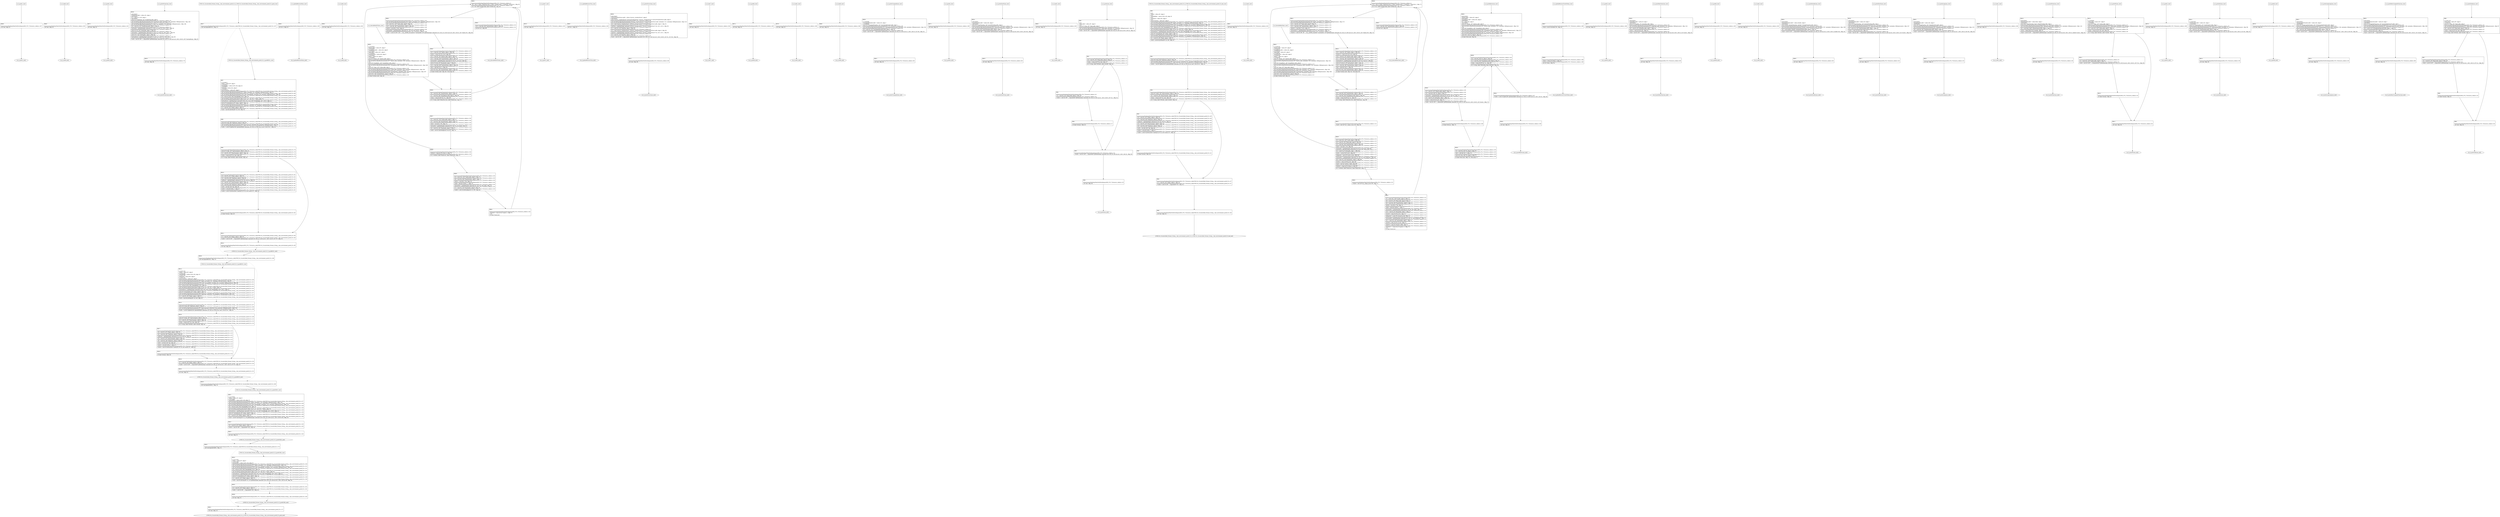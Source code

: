 digraph "icfg graph" {
BBio_ll_good1_end [label="{io_ll_good1_end}"];
BBio_ll_bad6_end [label="{io_ll_bad6_end}"];
BBio_ll_good5_end [label="{io_ll_good5_end}"];
BBio_ll_printWcharLine_end [label="{io_ll_printWcharLine_end}"];
BBCWE134_Uncontrolled_Format_String__char_environment_printf_02_ll_goodB2G2_end [label="{CWE134_Uncontrolled_Format_String__char_environment_printf_02_ll_goodB2G2_end}"];
BBio_ll_globalReturnsFalse_end [label="{io_ll_globalReturnsFalse_end}"];
BBio_ll_bad8_end [label="{io_ll_bad8_end}"];
BBCWE134_Uncontrolled_Format_String__char_environment_printf_02_ll_CWE134_Uncontrolled_Format_String__char_environment_printf_02_good_end [label="{CWE134_Uncontrolled_Format_String__char_environment_printf_02_ll_CWE134_Uncontrolled_Format_String__char_environment_printf_02_good_end}"];
BBio_ll_decodeHexWChars_end [label="{io_ll_decodeHexWChars_end}"];
BBio_ll_good7_end [label="{io_ll_good7_end}"];
BBio_ll_globalReturnsTrue_end [label="{io_ll_globalReturnsTrue_end}"];
BBio_ll_printStructLine_end [label="{io_ll_printStructLine_end}"];
BBio_ll_bad7_end [label="{io_ll_bad7_end}"];
BBio_ll_good6_end [label="{io_ll_good6_end}"];
BBio_ll_bad2_end [label="{io_ll_bad2_end}"];
BBio_ll_bad9_end [label="{io_ll_bad9_end}"];
BBio_ll_printUnsignedLine_end [label="{io_ll_printUnsignedLine_end}"];
BBio_ll_good4_end [label="{io_ll_good4_end}"];
BBio_ll_printSizeTLine_end [label="{io_ll_printSizeTLine_end}"];
BBio_ll_bad5_end [label="{io_ll_bad5_end}"];
BBio_ll_printLine_end [label="{io_ll_printLine_end}"];
BBCWE134_Uncontrolled_Format_String__char_environment_printf_02_ll_CWE134_Uncontrolled_Format_String__char_environment_printf_02_bad_end [label="{CWE134_Uncontrolled_Format_String__char_environment_printf_02_ll_CWE134_Uncontrolled_Format_String__char_environment_printf_02_bad_end}"];
BBio_ll_bad4_end [label="{io_ll_bad4_end}"];
BBio_ll_decodeHexChars_end [label="{io_ll_decodeHexChars_end}"];
BBio_ll_printBytesLine_end [label="{io_ll_printBytesLine_end}"];
BBio_ll_globalReturnsTrueOrFalse_end [label="{io_ll_globalReturnsTrueOrFalse_end}"];
BBCWE134_Uncontrolled_Format_String__char_environment_printf_02_ll_goodB2G1_end [label="{CWE134_Uncontrolled_Format_String__char_environment_printf_02_ll_goodB2G1_end}"];
BBio_ll_good3_end [label="{io_ll_good3_end}"];
BBio_ll_printHexCharLine_end [label="{io_ll_printHexCharLine_end}"];
BBCWE134_Uncontrolled_Format_String__char_environment_printf_02_ll_goodG2B2_end [label="{CWE134_Uncontrolled_Format_String__char_environment_printf_02_ll_goodG2B2_end}"];
BBio_ll_good9_end [label="{io_ll_good9_end}"];
BBCWE134_Uncontrolled_Format_String__char_environment_printf_02_ll_goodG2B1_end [label="{CWE134_Uncontrolled_Format_String__char_environment_printf_02_ll_goodG2B1_end}"];
BBio_ll_bad3_end [label="{io_ll_bad3_end}"];
BBio_ll_printDoubleLine_end [label="{io_ll_printDoubleLine_end}"];
BBio_ll_printShortLine_end [label="{io_ll_printShortLine_end}"];
BBio_ll_printLongLine_end [label="{io_ll_printLongLine_end}"];
BBio_ll_bad1_end [label="{io_ll_bad1_end}"];
BBio_ll_printFloatLine_end [label="{io_ll_printFloatLine_end}"];
BBio_ll_printWLine_end [label="{io_ll_printWLine_end}"];
BBio_ll_good2_end [label="{io_ll_good2_end}"];
BBio_ll_printIntLine_end [label="{io_ll_printIntLine_end}"];
BBio_ll_good8_end [label="{io_ll_good8_end}"];
BBio_ll_printLongLongLine_end [label="{io_ll_printLongLongLine_end}"];
BBio_ll_printHexUnsignedCharLine_end [label="{io_ll_printHexUnsignedCharLine_end}"];
BBio_ll_printSinkLine_end [label="{io_ll_printSinkLine_end}"];
BBio_ll_good1_start [label="{io_ll_good1_start}", shape=record];
io_ll_good1BB69 [label="{BB69:\l\l/home/raoxue/Desktop/MemVerif/workspace/000_079_723/source_code/io.c:187\l
  ret void, !dbg !52\l
}", shape=record];
BBio_ll_bad6_start [label="{io_ll_bad6_start}", shape=record];
io_ll_bad6BB83 [label="{BB83:\l\l/home/raoxue/Desktop/MemVerif/workspace/000_079_723/source_code/io.c:203\l
  ret void, !dbg !52\l
}", shape=record];
BBio_ll_good5_start [label="{io_ll_good5_start}", shape=record];
io_ll_good5BB73 [label="{BB73:\l\l/home/raoxue/Desktop/MemVerif/workspace/000_079_723/source_code/io.c:191\l
  ret void, !dbg !52\l
}", shape=record];
BBio_ll_printWcharLine_start [label="{io_ll_printWcharLine_start}", shape=record];
io_ll_printWcharLineBB28 [label="{BB28:\l\l/:495293952\l
  %wideChar.addr = alloca i32, align 4\l
/:495293952\l
  %s = alloca [2 x i32], align 4\l
/:495293952\l
  store i32 %wideChar, i32* %wideChar.addr, align 4\l
/home/raoxue/Desktop/MemVerif/workspace/000_079_723/source_code/io.c:70\l
  call void @llvm.dbg.declare(metadata i32* %wideChar.addr, metadata !162, metadata !DIExpression()), !dbg !163\l
/home/raoxue/Desktop/MemVerif/workspace/000_079_723/source_code/io.c:74\l
  call void @llvm.dbg.declare(metadata [2 x i32]* %s, metadata !164, metadata !DIExpression()), !dbg !168\l
/home/raoxue/Desktop/MemVerif/workspace/000_079_723/source_code/io.c:75\l
  %0 = load i32, i32* %wideChar.addr, align 4, !dbg !61\l
/home/raoxue/Desktop/MemVerif/workspace/000_079_723/source_code/io.c:75\l
  %arrayidx = getelementptr inbounds [2 x i32], [2 x i32]* %s, i64 0, i64 0, !dbg !62\l
/home/raoxue/Desktop/MemVerif/workspace/000_079_723/source_code/io.c:75\l
  store i32 %0, i32* %arrayidx, align 4, !dbg !63\l
/home/raoxue/Desktop/MemVerif/workspace/000_079_723/source_code/io.c:76\l
  %arrayidx1 = getelementptr inbounds [2 x i32], [2 x i32]* %s, i64 0, i64 1, !dbg !64\l
/home/raoxue/Desktop/MemVerif/workspace/000_079_723/source_code/io.c:76\l
  store i32 0, i32* %arrayidx1, align 4, !dbg !65\l
/home/raoxue/Desktop/MemVerif/workspace/000_079_723/source_code/io.c:77\l
  %arraydecay = getelementptr inbounds [2 x i32], [2 x i32]* %s, i64 0, i64 0, !dbg !66\l
/home/raoxue/Desktop/MemVerif/workspace/000_079_723/source_code/io.c:77\l
  %call = call i32 (i8*, ...) @printf(i8* getelementptr inbounds ([5 x i8], [5 x i8]* @.str.10, i64 0, i64 0), i32* %arraydecay), !dbg !67\l
}", shape=record];
io_ll_printWcharLineBB28 [label="{BB28:\l\l/:495293952\l
  %wideChar.addr = alloca i32, align 4\l
/:495293952\l
  %s = alloca [2 x i32], align 4\l
/:495293952\l
  store i32 %wideChar, i32* %wideChar.addr, align 4\l
/home/raoxue/Desktop/MemVerif/workspace/000_079_723/source_code/io.c:70\l
  call void @llvm.dbg.declare(metadata i32* %wideChar.addr, metadata !162, metadata !DIExpression()), !dbg !163\l
/home/raoxue/Desktop/MemVerif/workspace/000_079_723/source_code/io.c:74\l
  call void @llvm.dbg.declare(metadata [2 x i32]* %s, metadata !164, metadata !DIExpression()), !dbg !168\l
/home/raoxue/Desktop/MemVerif/workspace/000_079_723/source_code/io.c:75\l
  %0 = load i32, i32* %wideChar.addr, align 4, !dbg !61\l
/home/raoxue/Desktop/MemVerif/workspace/000_079_723/source_code/io.c:75\l
  %arrayidx = getelementptr inbounds [2 x i32], [2 x i32]* %s, i64 0, i64 0, !dbg !62\l
/home/raoxue/Desktop/MemVerif/workspace/000_079_723/source_code/io.c:75\l
  store i32 %0, i32* %arrayidx, align 4, !dbg !63\l
/home/raoxue/Desktop/MemVerif/workspace/000_079_723/source_code/io.c:76\l
  %arrayidx1 = getelementptr inbounds [2 x i32], [2 x i32]* %s, i64 0, i64 1, !dbg !64\l
/home/raoxue/Desktop/MemVerif/workspace/000_079_723/source_code/io.c:76\l
  store i32 0, i32* %arrayidx1, align 4, !dbg !65\l
/home/raoxue/Desktop/MemVerif/workspace/000_079_723/source_code/io.c:77\l
  %arraydecay = getelementptr inbounds [2 x i32], [2 x i32]* %s, i64 0, i64 0, !dbg !66\l
/home/raoxue/Desktop/MemVerif/workspace/000_079_723/source_code/io.c:77\l
  %call = call i32 (i8*, ...) @printf(i8* getelementptr inbounds ([5 x i8], [5 x i8]* @.str.10, i64 0, i64 0), i32* %arraydecay), !dbg !67\l
}", shape=record];
io_ll_printWcharLineBB29 [label="{BB29:\l\l/home/raoxue/Desktop/MemVerif/workspace/000_079_723/source_code/io.c:78\l
  ret void, !dbg !68\l
}", shape=record];
BBCWE134_Uncontrolled_Format_String__char_environment_printf_02_ll_goodB2G2_start [label="{CWE134_Uncontrolled_Format_String__char_environment_printf_02_ll_goodB2G2_start}", shape=record];
CWE134_Uncontrolled_Format_String__char_environment_printf_02_ll_goodB2G2BB14 [label="{BB14:\l\l/:114251128\l
  %data = alloca i8*, align 8\l
/:114251128\l
  %dataBuffer = alloca [100 x i8], align 16\l
/:114251128\l
  %dataLen = alloca i64, align 8\l
/:114251128\l
  %environment = alloca i8*, align 8\l
/home/raoxue/Desktop/MemVerif/workspace/000_079_723/source_code/CWE134_Uncontrolled_Format_String__char_environment_printf_02.c:100\l
  call void @llvm.dbg.declare(metadata i8** %data, metadata !92, metadata !DIExpression()), !dbg !93\l
/home/raoxue/Desktop/MemVerif/workspace/000_079_723/source_code/CWE134_Uncontrolled_Format_String__char_environment_printf_02.c:101\l
  call void @llvm.dbg.declare(metadata [100 x i8]* %dataBuffer, metadata !94, metadata !DIExpression()), !dbg !95\l
/home/raoxue/Desktop/MemVerif/workspace/000_079_723/source_code/CWE134_Uncontrolled_Format_String__char_environment_printf_02.c:101\l
  %0 = bitcast [100 x i8]* %dataBuffer to i8*, !dbg !20\l
/home/raoxue/Desktop/MemVerif/workspace/000_079_723/source_code/CWE134_Uncontrolled_Format_String__char_environment_printf_02.c:101\l
  call void @llvm.memset.p0i8.i64(i8* align 16 %0, i8 0, i64 100, i1 false), !dbg !20\l
/home/raoxue/Desktop/MemVerif/workspace/000_079_723/source_code/CWE134_Uncontrolled_Format_String__char_environment_printf_02.c:102\l
  %arraydecay = getelementptr inbounds [100 x i8], [100 x i8]* %dataBuffer, i64 0, i64 0, !dbg !21\l
/home/raoxue/Desktop/MemVerif/workspace/000_079_723/source_code/CWE134_Uncontrolled_Format_String__char_environment_printf_02.c:102\l
  store i8* %arraydecay, i8** %data, align 8, !dbg !22\l
/home/raoxue/Desktop/MemVerif/workspace/000_079_723/source_code/CWE134_Uncontrolled_Format_String__char_environment_printf_02.c:107\l
  call void @llvm.dbg.declare(metadata i64* %dataLen, metadata !98, metadata !DIExpression()), !dbg !102\l
/home/raoxue/Desktop/MemVerif/workspace/000_079_723/source_code/CWE134_Uncontrolled_Format_String__char_environment_printf_02.c:107\l
  %1 = load i8*, i8** %data, align 8, !dbg !31\l
/home/raoxue/Desktop/MemVerif/workspace/000_079_723/source_code/CWE134_Uncontrolled_Format_String__char_environment_printf_02.c:107\l
  %call = call i64 @strlen(i8* %1) #6, !dbg !32\l
}", shape=record];
CWE134_Uncontrolled_Format_String__char_environment_printf_02_ll_goodB2G2BB14 [label="{BB14:\l\l/:114251128\l
  %data = alloca i8*, align 8\l
/:114251128\l
  %dataBuffer = alloca [100 x i8], align 16\l
/:114251128\l
  %dataLen = alloca i64, align 8\l
/:114251128\l
  %environment = alloca i8*, align 8\l
/home/raoxue/Desktop/MemVerif/workspace/000_079_723/source_code/CWE134_Uncontrolled_Format_String__char_environment_printf_02.c:100\l
  call void @llvm.dbg.declare(metadata i8** %data, metadata !92, metadata !DIExpression()), !dbg !93\l
/home/raoxue/Desktop/MemVerif/workspace/000_079_723/source_code/CWE134_Uncontrolled_Format_String__char_environment_printf_02.c:101\l
  call void @llvm.dbg.declare(metadata [100 x i8]* %dataBuffer, metadata !94, metadata !DIExpression()), !dbg !95\l
/home/raoxue/Desktop/MemVerif/workspace/000_079_723/source_code/CWE134_Uncontrolled_Format_String__char_environment_printf_02.c:101\l
  %0 = bitcast [100 x i8]* %dataBuffer to i8*, !dbg !20\l
/home/raoxue/Desktop/MemVerif/workspace/000_079_723/source_code/CWE134_Uncontrolled_Format_String__char_environment_printf_02.c:101\l
  call void @llvm.memset.p0i8.i64(i8* align 16 %0, i8 0, i64 100, i1 false), !dbg !20\l
/home/raoxue/Desktop/MemVerif/workspace/000_079_723/source_code/CWE134_Uncontrolled_Format_String__char_environment_printf_02.c:102\l
  %arraydecay = getelementptr inbounds [100 x i8], [100 x i8]* %dataBuffer, i64 0, i64 0, !dbg !21\l
/home/raoxue/Desktop/MemVerif/workspace/000_079_723/source_code/CWE134_Uncontrolled_Format_String__char_environment_printf_02.c:102\l
  store i8* %arraydecay, i8** %data, align 8, !dbg !22\l
/home/raoxue/Desktop/MemVerif/workspace/000_079_723/source_code/CWE134_Uncontrolled_Format_String__char_environment_printf_02.c:107\l
  call void @llvm.dbg.declare(metadata i64* %dataLen, metadata !98, metadata !DIExpression()), !dbg !102\l
/home/raoxue/Desktop/MemVerif/workspace/000_079_723/source_code/CWE134_Uncontrolled_Format_String__char_environment_printf_02.c:107\l
  %1 = load i8*, i8** %data, align 8, !dbg !31\l
/home/raoxue/Desktop/MemVerif/workspace/000_079_723/source_code/CWE134_Uncontrolled_Format_String__char_environment_printf_02.c:107\l
  %call = call i64 @strlen(i8* %1) #6, !dbg !32\l
}", shape=record];
CWE134_Uncontrolled_Format_String__char_environment_printf_02_ll_goodB2G2BB15 [label="{BB15:\l\l/home/raoxue/Desktop/MemVerif/workspace/000_079_723/source_code/CWE134_Uncontrolled_Format_String__char_environment_printf_02.c:107\l
  store i64 %call, i64* %dataLen, align 8, !dbg !30\l
/home/raoxue/Desktop/MemVerif/workspace/000_079_723/source_code/CWE134_Uncontrolled_Format_String__char_environment_printf_02.c:108\l
  call void @llvm.dbg.declare(metadata i8** %environment, metadata !105, metadata !DIExpression()), !dbg !106\l
/home/raoxue/Desktop/MemVerif/workspace/000_079_723/source_code/CWE134_Uncontrolled_Format_String__char_environment_printf_02.c:108\l
  %call1 = call i8* @getenv(i8* getelementptr inbounds ([4 x i8], [4 x i8]* @.str, i64 0, i64 0)) #7, !dbg !35\l
}", shape=record];
CWE134_Uncontrolled_Format_String__char_environment_printf_02_ll_goodB2G2BB15 [label="{BB15:\l\l/home/raoxue/Desktop/MemVerif/workspace/000_079_723/source_code/CWE134_Uncontrolled_Format_String__char_environment_printf_02.c:107\l
  store i64 %call, i64* %dataLen, align 8, !dbg !30\l
/home/raoxue/Desktop/MemVerif/workspace/000_079_723/source_code/CWE134_Uncontrolled_Format_String__char_environment_printf_02.c:108\l
  call void @llvm.dbg.declare(metadata i8** %environment, metadata !105, metadata !DIExpression()), !dbg !106\l
/home/raoxue/Desktop/MemVerif/workspace/000_079_723/source_code/CWE134_Uncontrolled_Format_String__char_environment_printf_02.c:108\l
  %call1 = call i8* @getenv(i8* getelementptr inbounds ([4 x i8], [4 x i8]* @.str, i64 0, i64 0)) #7, !dbg !35\l
}", shape=record];
CWE134_Uncontrolled_Format_String__char_environment_printf_02_ll_goodB2G2BB16 [label="{BB16:\l\l/home/raoxue/Desktop/MemVerif/workspace/000_079_723/source_code/CWE134_Uncontrolled_Format_String__char_environment_printf_02.c:108\l
  store i8* %call1, i8** %environment, align 8, !dbg !34\l
/home/raoxue/Desktop/MemVerif/workspace/000_079_723/source_code/CWE134_Uncontrolled_Format_String__char_environment_printf_02.c:110\l
  %2 = load i8*, i8** %environment, align 8, !dbg !36\l
/home/raoxue/Desktop/MemVerif/workspace/000_079_723/source_code/CWE134_Uncontrolled_Format_String__char_environment_printf_02.c:110\l
  %cmp = icmp ne i8* %2, null, !dbg !38\l
/home/raoxue/Desktop/MemVerif/workspace/000_079_723/source_code/CWE134_Uncontrolled_Format_String__char_environment_printf_02.c:110\l
  br i1 %cmp, label %if.then, label %if.end, !dbg !39\l
}", shape=record];
CWE134_Uncontrolled_Format_String__char_environment_printf_02_ll_goodB2G2BB17 [label="{BB17:\l\l/home/raoxue/Desktop/MemVerif/workspace/000_079_723/source_code/CWE134_Uncontrolled_Format_String__char_environment_printf_02.c:113\l
  %3 = load i8*, i8** %data, align 8, !dbg !40\l
/home/raoxue/Desktop/MemVerif/workspace/000_079_723/source_code/CWE134_Uncontrolled_Format_String__char_environment_printf_02.c:113\l
  %4 = load i64, i64* %dataLen, align 8, !dbg !42\l
/home/raoxue/Desktop/MemVerif/workspace/000_079_723/source_code/CWE134_Uncontrolled_Format_String__char_environment_printf_02.c:113\l
  %add.ptr = getelementptr inbounds i8, i8* %3, i64 %4, !dbg !43\l
/home/raoxue/Desktop/MemVerif/workspace/000_079_723/source_code/CWE134_Uncontrolled_Format_String__char_environment_printf_02.c:113\l
  %5 = load i8*, i8** %environment, align 8, !dbg !44\l
/home/raoxue/Desktop/MemVerif/workspace/000_079_723/source_code/CWE134_Uncontrolled_Format_String__char_environment_printf_02.c:113\l
  %6 = load i64, i64* %dataLen, align 8, !dbg !45\l
/home/raoxue/Desktop/MemVerif/workspace/000_079_723/source_code/CWE134_Uncontrolled_Format_String__char_environment_printf_02.c:113\l
  %sub = sub i64 100, %6, !dbg !46\l
/home/raoxue/Desktop/MemVerif/workspace/000_079_723/source_code/CWE134_Uncontrolled_Format_String__char_environment_printf_02.c:113\l
  %sub2 = sub i64 %sub, 1, !dbg !47\l
/home/raoxue/Desktop/MemVerif/workspace/000_079_723/source_code/CWE134_Uncontrolled_Format_String__char_environment_printf_02.c:113\l
  %call3 = call i8* @strncat(i8* %add.ptr, i8* %5, i64 %sub2) #7, !dbg !48\l
}", shape=record];
CWE134_Uncontrolled_Format_String__char_environment_printf_02_ll_goodB2G2BB17 [label="{BB17:\l\l/home/raoxue/Desktop/MemVerif/workspace/000_079_723/source_code/CWE134_Uncontrolled_Format_String__char_environment_printf_02.c:113\l
  %3 = load i8*, i8** %data, align 8, !dbg !40\l
/home/raoxue/Desktop/MemVerif/workspace/000_079_723/source_code/CWE134_Uncontrolled_Format_String__char_environment_printf_02.c:113\l
  %4 = load i64, i64* %dataLen, align 8, !dbg !42\l
/home/raoxue/Desktop/MemVerif/workspace/000_079_723/source_code/CWE134_Uncontrolled_Format_String__char_environment_printf_02.c:113\l
  %add.ptr = getelementptr inbounds i8, i8* %3, i64 %4, !dbg !43\l
/home/raoxue/Desktop/MemVerif/workspace/000_079_723/source_code/CWE134_Uncontrolled_Format_String__char_environment_printf_02.c:113\l
  %5 = load i8*, i8** %environment, align 8, !dbg !44\l
/home/raoxue/Desktop/MemVerif/workspace/000_079_723/source_code/CWE134_Uncontrolled_Format_String__char_environment_printf_02.c:113\l
  %6 = load i64, i64* %dataLen, align 8, !dbg !45\l
/home/raoxue/Desktop/MemVerif/workspace/000_079_723/source_code/CWE134_Uncontrolled_Format_String__char_environment_printf_02.c:113\l
  %sub = sub i64 100, %6, !dbg !46\l
/home/raoxue/Desktop/MemVerif/workspace/000_079_723/source_code/CWE134_Uncontrolled_Format_String__char_environment_printf_02.c:113\l
  %sub2 = sub i64 %sub, 1, !dbg !47\l
/home/raoxue/Desktop/MemVerif/workspace/000_079_723/source_code/CWE134_Uncontrolled_Format_String__char_environment_printf_02.c:113\l
  %call3 = call i8* @strncat(i8* %add.ptr, i8* %5, i64 %sub2) #7, !dbg !48\l
}", shape=record];
CWE134_Uncontrolled_Format_String__char_environment_printf_02_ll_goodB2G2BB19 [label="{BB19:\l\l/home/raoxue/Desktop/MemVerif/workspace/000_079_723/source_code/CWE134_Uncontrolled_Format_String__char_environment_printf_02.c:114\l
  br label %if.end, !dbg !49\l
}", shape=record];
CWE134_Uncontrolled_Format_String__char_environment_printf_02_ll_goodB2G2BB18 [label="{BB18:\l\l/home/raoxue/Desktop/MemVerif/workspace/000_079_723/source_code/CWE134_Uncontrolled_Format_String__char_environment_printf_02.c:120\l
  %7 = load i8*, i8** %data, align 8, !dbg !50\l
/home/raoxue/Desktop/MemVerif/workspace/000_079_723/source_code/CWE134_Uncontrolled_Format_String__char_environment_printf_02.c:120\l
  %call4 = call i32 (i8*, ...) @printf(i8* getelementptr inbounds ([4 x i8], [4 x i8]* @.str.1, i64 0, i64 0), i8* %7), !dbg !53\l
}", shape=record];
CWE134_Uncontrolled_Format_String__char_environment_printf_02_ll_goodB2G2BB18 [label="{BB18:\l\l/home/raoxue/Desktop/MemVerif/workspace/000_079_723/source_code/CWE134_Uncontrolled_Format_String__char_environment_printf_02.c:120\l
  %7 = load i8*, i8** %data, align 8, !dbg !50\l
/home/raoxue/Desktop/MemVerif/workspace/000_079_723/source_code/CWE134_Uncontrolled_Format_String__char_environment_printf_02.c:120\l
  %call4 = call i32 (i8*, ...) @printf(i8* getelementptr inbounds ([4 x i8], [4 x i8]* @.str.1, i64 0, i64 0), i8* %7), !dbg !53\l
}", shape=record];
CWE134_Uncontrolled_Format_String__char_environment_printf_02_ll_goodB2G2BB20 [label="{BB20:\l\l/home/raoxue/Desktop/MemVerif/workspace/000_079_723/source_code/CWE134_Uncontrolled_Format_String__char_environment_printf_02.c:122\l
  ret void, !dbg !54\l
}", shape=record];
BBio_ll_globalReturnsFalse_start [label="{io_ll_globalReturnsFalse_start}", shape=record];
io_ll_globalReturnsFalseBB66 [label="{BB66:\l\l/home/raoxue/Desktop/MemVerif/workspace/000_079_723/source_code/io.c:163\l
  ret i32 0, !dbg !52\l
}", shape=record];
BBio_ll_bad8_start [label="{io_ll_bad8_start}", shape=record];
io_ll_bad8BB85 [label="{BB85:\l\l/home/raoxue/Desktop/MemVerif/workspace/000_079_723/source_code/io.c:205\l
  ret void, !dbg !52\l
}", shape=record];
BBCWE134_Uncontrolled_Format_String__char_environment_printf_02_ll_CWE134_Uncontrolled_Format_String__char_environment_printf_02_good_start [label="{CWE134_Uncontrolled_Format_String__char_environment_printf_02_ll_CWE134_Uncontrolled_Format_String__char_environment_printf_02_good_start}", shape=record];
CWE134_Uncontrolled_Format_String__char_environment_printf_02_ll_CWE134_Uncontrolled_Format_String__char_environment_printf_02_goodBB27 [label="{BB27:\l\l/home/raoxue/Desktop/MemVerif/workspace/000_079_723/source_code/CWE134_Uncontrolled_Format_String__char_environment_printf_02.c:167\l
  call void @goodB2G1(), !dbg !12\l
}", shape=record];
CWE134_Uncontrolled_Format_String__char_environment_printf_02_ll_CWE134_Uncontrolled_Format_String__char_environment_printf_02_goodBB27 [label="{BB27:\l\l/home/raoxue/Desktop/MemVerif/workspace/000_079_723/source_code/CWE134_Uncontrolled_Format_String__char_environment_printf_02.c:167\l
  call void @goodB2G1(), !dbg !12\l
}", shape=record];
CWE134_Uncontrolled_Format_String__char_environment_printf_02_ll_CWE134_Uncontrolled_Format_String__char_environment_printf_02_goodBB28 [label="{BB28:\l\l/home/raoxue/Desktop/MemVerif/workspace/000_079_723/source_code/CWE134_Uncontrolled_Format_String__char_environment_printf_02.c:168\l
  call void @goodB2G2(), !dbg !13\l
}", shape=record];
CWE134_Uncontrolled_Format_String__char_environment_printf_02_ll_CWE134_Uncontrolled_Format_String__char_environment_printf_02_goodBB28 [label="{BB28:\l\l/home/raoxue/Desktop/MemVerif/workspace/000_079_723/source_code/CWE134_Uncontrolled_Format_String__char_environment_printf_02.c:168\l
  call void @goodB2G2(), !dbg !13\l
}", shape=record];
CWE134_Uncontrolled_Format_String__char_environment_printf_02_ll_CWE134_Uncontrolled_Format_String__char_environment_printf_02_goodBB29 [label="{BB29:\l\l/home/raoxue/Desktop/MemVerif/workspace/000_079_723/source_code/CWE134_Uncontrolled_Format_String__char_environment_printf_02.c:169\l
  call void @goodG2B1(), !dbg !14\l
}", shape=record];
CWE134_Uncontrolled_Format_String__char_environment_printf_02_ll_CWE134_Uncontrolled_Format_String__char_environment_printf_02_goodBB29 [label="{BB29:\l\l/home/raoxue/Desktop/MemVerif/workspace/000_079_723/source_code/CWE134_Uncontrolled_Format_String__char_environment_printf_02.c:169\l
  call void @goodG2B1(), !dbg !14\l
}", shape=record];
CWE134_Uncontrolled_Format_String__char_environment_printf_02_ll_CWE134_Uncontrolled_Format_String__char_environment_printf_02_goodBB30 [label="{BB30:\l\l/home/raoxue/Desktop/MemVerif/workspace/000_079_723/source_code/CWE134_Uncontrolled_Format_String__char_environment_printf_02.c:170\l
  call void @goodG2B2(), !dbg !15\l
}", shape=record];
CWE134_Uncontrolled_Format_String__char_environment_printf_02_ll_CWE134_Uncontrolled_Format_String__char_environment_printf_02_goodBB30 [label="{BB30:\l\l/home/raoxue/Desktop/MemVerif/workspace/000_079_723/source_code/CWE134_Uncontrolled_Format_String__char_environment_printf_02.c:170\l
  call void @goodG2B2(), !dbg !15\l
}", shape=record];
CWE134_Uncontrolled_Format_String__char_environment_printf_02_ll_CWE134_Uncontrolled_Format_String__char_environment_printf_02_goodBB31 [label="{BB31:\l\l/home/raoxue/Desktop/MemVerif/workspace/000_079_723/source_code/CWE134_Uncontrolled_Format_String__char_environment_printf_02.c:171\l
  ret void, !dbg !16\l
}", shape=record];
BBio_ll_decodeHexWChars_start [label="{io_ll_decodeHexWChars_start}", shape=record];
io_ll_decodeHexWCharsBB55 [label="{BB55:\l\l/:113334856\l
  %bytes.addr = alloca i8*, align 8\l
/:113334856\l
  %numBytes.addr = alloca i64, align 8\l
/:113334856\l
  %hex.addr = alloca i32*, align 8\l
/:113334856\l
  %numWritten = alloca i64, align 8\l
/:113334856\l
  %byte = alloca i32, align 4\l
/:113334856\l
  store i8* %bytes, i8** %bytes.addr, align 8\l
/home/raoxue/Desktop/MemVerif/workspace/000_079_723/source_code/io.c:135\l
  call void @llvm.dbg.declare(metadata i8** %bytes.addr, metadata !290, metadata !DIExpression()), !dbg !291\l
/:135\l
  store i64 %numBytes, i64* %numBytes.addr, align 8\l
/home/raoxue/Desktop/MemVerif/workspace/000_079_723/source_code/io.c:135\l
  call void @llvm.dbg.declare(metadata i64* %numBytes.addr, metadata !292, metadata !DIExpression()), !dbg !293\l
/:135\l
  store i32* %hex, i32** %hex.addr, align 8\l
/home/raoxue/Desktop/MemVerif/workspace/000_079_723/source_code/io.c:135\l
  call void @llvm.dbg.declare(metadata i32** %hex.addr, metadata !294, metadata !DIExpression()), !dbg !295\l
/home/raoxue/Desktop/MemVerif/workspace/000_079_723/source_code/io.c:137\l
  call void @llvm.dbg.declare(metadata i64* %numWritten, metadata !296, metadata !DIExpression()), !dbg !297\l
/home/raoxue/Desktop/MemVerif/workspace/000_079_723/source_code/io.c:137\l
  store i64 0, i64* %numWritten, align 8, !dbg !65\l
/home/raoxue/Desktop/MemVerif/workspace/000_079_723/source_code/io.c:143\l
  br label %while.cond, !dbg !66\l
}", shape=record];
io_ll_decodeHexWCharsBB56 [label="{BB56:\l\l/home/raoxue/Desktop/MemVerif/workspace/000_079_723/source_code/io.c:143\l
  %0 = load i64, i64* %numWritten, align 8, !dbg !67\l
/home/raoxue/Desktop/MemVerif/workspace/000_079_723/source_code/io.c:143\l
  %1 = load i64, i64* %numBytes.addr, align 8, !dbg !68\l
/home/raoxue/Desktop/MemVerif/workspace/000_079_723/source_code/io.c:143\l
  %cmp = icmp ult i64 %0, %1, !dbg !69\l
/home/raoxue/Desktop/MemVerif/workspace/000_079_723/source_code/io.c:143\l
  br i1 %cmp, label %land.lhs.true, label %land.end, !dbg !70\l
}", shape=record];
io_ll_decodeHexWCharsBB57 [label="{BB57:\l\l/home/raoxue/Desktop/MemVerif/workspace/000_079_723/source_code/io.c:143\l
  %2 = load i32*, i32** %hex.addr, align 8, !dbg !71\l
/home/raoxue/Desktop/MemVerif/workspace/000_079_723/source_code/io.c:143\l
  %3 = load i64, i64* %numWritten, align 8, !dbg !72\l
/home/raoxue/Desktop/MemVerif/workspace/000_079_723/source_code/io.c:143\l
  %mul = mul i64 2, %3, !dbg !73\l
/home/raoxue/Desktop/MemVerif/workspace/000_079_723/source_code/io.c:143\l
  %arrayidx = getelementptr inbounds i32, i32* %2, i64 %mul, !dbg !71\l
/home/raoxue/Desktop/MemVerif/workspace/000_079_723/source_code/io.c:143\l
  %4 = load i32, i32* %arrayidx, align 4, !dbg !71\l
/home/raoxue/Desktop/MemVerif/workspace/000_079_723/source_code/io.c:143\l
  %call = call i32 @iswxdigit(i32 %4) #5, !dbg !74\l
}", shape=record];
io_ll_decodeHexWCharsBB57 [label="{BB57:\l\l/home/raoxue/Desktop/MemVerif/workspace/000_079_723/source_code/io.c:143\l
  %2 = load i32*, i32** %hex.addr, align 8, !dbg !71\l
/home/raoxue/Desktop/MemVerif/workspace/000_079_723/source_code/io.c:143\l
  %3 = load i64, i64* %numWritten, align 8, !dbg !72\l
/home/raoxue/Desktop/MemVerif/workspace/000_079_723/source_code/io.c:143\l
  %mul = mul i64 2, %3, !dbg !73\l
/home/raoxue/Desktop/MemVerif/workspace/000_079_723/source_code/io.c:143\l
  %arrayidx = getelementptr inbounds i32, i32* %2, i64 %mul, !dbg !71\l
/home/raoxue/Desktop/MemVerif/workspace/000_079_723/source_code/io.c:143\l
  %4 = load i32, i32* %arrayidx, align 4, !dbg !71\l
/home/raoxue/Desktop/MemVerif/workspace/000_079_723/source_code/io.c:143\l
  %call = call i32 @iswxdigit(i32 %4) #5, !dbg !74\l
}", shape=record];
io_ll_decodeHexWCharsBB59 [label="{BB59:\l\l/home/raoxue/Desktop/MemVerif/workspace/000_079_723/source_code/io.c:143\l
  %tobool = icmp ne i32 %call, 0, !dbg !74\l
/home/raoxue/Desktop/MemVerif/workspace/000_079_723/source_code/io.c:143\l
  br i1 %tobool, label %land.rhs, label %land.end, !dbg !75\l
}", shape=record];
io_ll_decodeHexWCharsBB60 [label="{BB60:\l\l/home/raoxue/Desktop/MemVerif/workspace/000_079_723/source_code/io.c:143\l
  %5 = load i32*, i32** %hex.addr, align 8, !dbg !76\l
/home/raoxue/Desktop/MemVerif/workspace/000_079_723/source_code/io.c:143\l
  %6 = load i64, i64* %numWritten, align 8, !dbg !77\l
/home/raoxue/Desktop/MemVerif/workspace/000_079_723/source_code/io.c:143\l
  %mul1 = mul i64 2, %6, !dbg !78\l
/home/raoxue/Desktop/MemVerif/workspace/000_079_723/source_code/io.c:143\l
  %add = add i64 %mul1, 1, !dbg !79\l
/home/raoxue/Desktop/MemVerif/workspace/000_079_723/source_code/io.c:143\l
  %arrayidx2 = getelementptr inbounds i32, i32* %5, i64 %add, !dbg !76\l
/home/raoxue/Desktop/MemVerif/workspace/000_079_723/source_code/io.c:143\l
  %7 = load i32, i32* %arrayidx2, align 4, !dbg !76\l
/home/raoxue/Desktop/MemVerif/workspace/000_079_723/source_code/io.c:143\l
  %call3 = call i32 @iswxdigit(i32 %7) #5, !dbg !80\l
}", shape=record];
io_ll_decodeHexWCharsBB60 [label="{BB60:\l\l/home/raoxue/Desktop/MemVerif/workspace/000_079_723/source_code/io.c:143\l
  %5 = load i32*, i32** %hex.addr, align 8, !dbg !76\l
/home/raoxue/Desktop/MemVerif/workspace/000_079_723/source_code/io.c:143\l
  %6 = load i64, i64* %numWritten, align 8, !dbg !77\l
/home/raoxue/Desktop/MemVerif/workspace/000_079_723/source_code/io.c:143\l
  %mul1 = mul i64 2, %6, !dbg !78\l
/home/raoxue/Desktop/MemVerif/workspace/000_079_723/source_code/io.c:143\l
  %add = add i64 %mul1, 1, !dbg !79\l
/home/raoxue/Desktop/MemVerif/workspace/000_079_723/source_code/io.c:143\l
  %arrayidx2 = getelementptr inbounds i32, i32* %5, i64 %add, !dbg !76\l
/home/raoxue/Desktop/MemVerif/workspace/000_079_723/source_code/io.c:143\l
  %7 = load i32, i32* %arrayidx2, align 4, !dbg !76\l
/home/raoxue/Desktop/MemVerif/workspace/000_079_723/source_code/io.c:143\l
  %call3 = call i32 @iswxdigit(i32 %7) #5, !dbg !80\l
}", shape=record];
io_ll_decodeHexWCharsBB61 [label="{BB61:\l\l/home/raoxue/Desktop/MemVerif/workspace/000_079_723/source_code/io.c:143\l
  %tobool4 = icmp ne i32 %call3, 0, !dbg !75\l
/:143\l
  br label %land.end\l
}", shape=record];
io_ll_decodeHexWCharsBB58 [label="{BB58:\l\l/home/raoxue/Desktop/MemVerif/workspace/000_079_723/source_code/io.c:0\l
  %8 = phi i1 [ false, %land.lhs.true ], [ false, %while.cond ], [ %tobool4, %land.rhs ], !dbg !81\l
/home/raoxue/Desktop/MemVerif/workspace/000_079_723/source_code/io.c:143\l
  br i1 %8, label %while.body, label %while.end, !dbg !66\l
}", shape=record];
io_ll_decodeHexWCharsBB62 [label="{BB62:\l\l/home/raoxue/Desktop/MemVerif/workspace/000_079_723/source_code/io.c:145\l
  call void @llvm.dbg.declare(metadata i32* %byte, metadata !314, metadata !DIExpression()), !dbg !316\l
/home/raoxue/Desktop/MemVerif/workspace/000_079_723/source_code/io.c:146\l
  %9 = load i32*, i32** %hex.addr, align 8, !dbg !85\l
/home/raoxue/Desktop/MemVerif/workspace/000_079_723/source_code/io.c:146\l
  %10 = load i64, i64* %numWritten, align 8, !dbg !86\l
/home/raoxue/Desktop/MemVerif/workspace/000_079_723/source_code/io.c:146\l
  %mul5 = mul i64 2, %10, !dbg !87\l
/home/raoxue/Desktop/MemVerif/workspace/000_079_723/source_code/io.c:146\l
  %arrayidx6 = getelementptr inbounds i32, i32* %9, i64 %mul5, !dbg !85\l
/home/raoxue/Desktop/MemVerif/workspace/000_079_723/source_code/io.c:146\l
  %call7 = call i32 (i32*, i32*, ...) @__isoc99_swscanf(i32* %arrayidx6, i32* getelementptr inbounds ([5 x i32], [5 x i32]* @.str.16, i64 0, i64 0), i32* %byte) #5, !dbg !88\l
}", shape=record];
io_ll_decodeHexWCharsBB62 [label="{BB62:\l\l/home/raoxue/Desktop/MemVerif/workspace/000_079_723/source_code/io.c:145\l
  call void @llvm.dbg.declare(metadata i32* %byte, metadata !314, metadata !DIExpression()), !dbg !316\l
/home/raoxue/Desktop/MemVerif/workspace/000_079_723/source_code/io.c:146\l
  %9 = load i32*, i32** %hex.addr, align 8, !dbg !85\l
/home/raoxue/Desktop/MemVerif/workspace/000_079_723/source_code/io.c:146\l
  %10 = load i64, i64* %numWritten, align 8, !dbg !86\l
/home/raoxue/Desktop/MemVerif/workspace/000_079_723/source_code/io.c:146\l
  %mul5 = mul i64 2, %10, !dbg !87\l
/home/raoxue/Desktop/MemVerif/workspace/000_079_723/source_code/io.c:146\l
  %arrayidx6 = getelementptr inbounds i32, i32* %9, i64 %mul5, !dbg !85\l
/home/raoxue/Desktop/MemVerif/workspace/000_079_723/source_code/io.c:146\l
  %call7 = call i32 (i32*, i32*, ...) @__isoc99_swscanf(i32* %arrayidx6, i32* getelementptr inbounds ([5 x i32], [5 x i32]* @.str.16, i64 0, i64 0), i32* %byte) #5, !dbg !88\l
}", shape=record];
io_ll_decodeHexWCharsBB64 [label="{BB64:\l\l/home/raoxue/Desktop/MemVerif/workspace/000_079_723/source_code/io.c:147\l
  %11 = load i32, i32* %byte, align 4, !dbg !89\l
/home/raoxue/Desktop/MemVerif/workspace/000_079_723/source_code/io.c:147\l
  %conv = trunc i32 %11 to i8, !dbg !90\l
/home/raoxue/Desktop/MemVerif/workspace/000_079_723/source_code/io.c:147\l
  %12 = load i8*, i8** %bytes.addr, align 8, !dbg !91\l
/home/raoxue/Desktop/MemVerif/workspace/000_079_723/source_code/io.c:147\l
  %13 = load i64, i64* %numWritten, align 8, !dbg !92\l
/home/raoxue/Desktop/MemVerif/workspace/000_079_723/source_code/io.c:147\l
  %arrayidx8 = getelementptr inbounds i8, i8* %12, i64 %13, !dbg !91\l
/home/raoxue/Desktop/MemVerif/workspace/000_079_723/source_code/io.c:147\l
  store i8 %conv, i8* %arrayidx8, align 1, !dbg !93\l
/home/raoxue/Desktop/MemVerif/workspace/000_079_723/source_code/io.c:148\l
  %14 = load i64, i64* %numWritten, align 8, !dbg !94\l
/home/raoxue/Desktop/MemVerif/workspace/000_079_723/source_code/io.c:148\l
  %inc = add i64 %14, 1, !dbg !94\l
/home/raoxue/Desktop/MemVerif/workspace/000_079_723/source_code/io.c:148\l
  store i64 %inc, i64* %numWritten, align 8, !dbg !94\l
/home/raoxue/Desktop/MemVerif/workspace/000_079_723/source_code/io.c:143\l
  br label %while.cond, !dbg !66, !llvm.loop !95\l
}", shape=record];
io_ll_decodeHexWCharsBB63 [label="{BB63:\l\l/home/raoxue/Desktop/MemVerif/workspace/000_079_723/source_code/io.c:151\l
  %15 = load i64, i64* %numWritten, align 8, !dbg !98\l
/home/raoxue/Desktop/MemVerif/workspace/000_079_723/source_code/io.c:151\l
  ret i64 %15, !dbg !99\l
}", shape=record];
BBio_ll_good7_start [label="{io_ll_good7_start}", shape=record];
io_ll_good7BB75 [label="{BB75:\l\l/home/raoxue/Desktop/MemVerif/workspace/000_079_723/source_code/io.c:193\l
  ret void, !dbg !52\l
}", shape=record];
BBio_ll_globalReturnsTrue_start [label="{io_ll_globalReturnsTrue_start}", shape=record];
io_ll_globalReturnsTrueBB65 [label="{BB65:\l\l/home/raoxue/Desktop/MemVerif/workspace/000_079_723/source_code/io.c:158\l
  ret i32 1, !dbg !52\l
}", shape=record];
BBio_ll_printStructLine_start [label="{io_ll_printStructLine_start}", shape=record];
io_ll_printStructLineBB36 [label="{BB36:\l\l/:495293952\l
  %structTwoIntsStruct.addr = alloca %struct._twoIntsStruct*, align 8\l
/:495293952\l
  store %struct._twoIntsStruct* %structTwoIntsStruct, %struct._twoIntsStruct** %structTwoIntsStruct.addr, align 8\l
/home/raoxue/Desktop/MemVerif/workspace/000_079_723/source_code/io.c:95\l
  call void @llvm.dbg.declare(metadata %struct._twoIntsStruct** %structTwoIntsStruct.addr, metadata !212, metadata !DIExpression()), !dbg !213\l
/home/raoxue/Desktop/MemVerif/workspace/000_079_723/source_code/io.c:97\l
  %0 = load %struct._twoIntsStruct*, %struct._twoIntsStruct** %structTwoIntsStruct.addr, align 8, !dbg !61\l
/home/raoxue/Desktop/MemVerif/workspace/000_079_723/source_code/io.c:97\l
  %intOne = getelementptr inbounds %struct._twoIntsStruct, %struct._twoIntsStruct* %0, i32 0, i32 0, !dbg !62\l
/home/raoxue/Desktop/MemVerif/workspace/000_079_723/source_code/io.c:97\l
  %1 = load i32, i32* %intOne, align 4, !dbg !62\l
/home/raoxue/Desktop/MemVerif/workspace/000_079_723/source_code/io.c:97\l
  %2 = load %struct._twoIntsStruct*, %struct._twoIntsStruct** %structTwoIntsStruct.addr, align 8, !dbg !63\l
/home/raoxue/Desktop/MemVerif/workspace/000_079_723/source_code/io.c:97\l
  %intTwo = getelementptr inbounds %struct._twoIntsStruct, %struct._twoIntsStruct* %2, i32 0, i32 1, !dbg !64\l
/home/raoxue/Desktop/MemVerif/workspace/000_079_723/source_code/io.c:97\l
  %3 = load i32, i32* %intTwo, align 4, !dbg !64\l
/home/raoxue/Desktop/MemVerif/workspace/000_079_723/source_code/io.c:97\l
  %call = call i32 (i8*, ...) @printf(i8* getelementptr inbounds ([10 x i8], [10 x i8]* @.str.13, i64 0, i64 0), i32 %1, i32 %3), !dbg !65\l
}", shape=record];
io_ll_printStructLineBB36 [label="{BB36:\l\l/:495293952\l
  %structTwoIntsStruct.addr = alloca %struct._twoIntsStruct*, align 8\l
/:495293952\l
  store %struct._twoIntsStruct* %structTwoIntsStruct, %struct._twoIntsStruct** %structTwoIntsStruct.addr, align 8\l
/home/raoxue/Desktop/MemVerif/workspace/000_079_723/source_code/io.c:95\l
  call void @llvm.dbg.declare(metadata %struct._twoIntsStruct** %structTwoIntsStruct.addr, metadata !212, metadata !DIExpression()), !dbg !213\l
/home/raoxue/Desktop/MemVerif/workspace/000_079_723/source_code/io.c:97\l
  %0 = load %struct._twoIntsStruct*, %struct._twoIntsStruct** %structTwoIntsStruct.addr, align 8, !dbg !61\l
/home/raoxue/Desktop/MemVerif/workspace/000_079_723/source_code/io.c:97\l
  %intOne = getelementptr inbounds %struct._twoIntsStruct, %struct._twoIntsStruct* %0, i32 0, i32 0, !dbg !62\l
/home/raoxue/Desktop/MemVerif/workspace/000_079_723/source_code/io.c:97\l
  %1 = load i32, i32* %intOne, align 4, !dbg !62\l
/home/raoxue/Desktop/MemVerif/workspace/000_079_723/source_code/io.c:97\l
  %2 = load %struct._twoIntsStruct*, %struct._twoIntsStruct** %structTwoIntsStruct.addr, align 8, !dbg !63\l
/home/raoxue/Desktop/MemVerif/workspace/000_079_723/source_code/io.c:97\l
  %intTwo = getelementptr inbounds %struct._twoIntsStruct, %struct._twoIntsStruct* %2, i32 0, i32 1, !dbg !64\l
/home/raoxue/Desktop/MemVerif/workspace/000_079_723/source_code/io.c:97\l
  %3 = load i32, i32* %intTwo, align 4, !dbg !64\l
/home/raoxue/Desktop/MemVerif/workspace/000_079_723/source_code/io.c:97\l
  %call = call i32 (i8*, ...) @printf(i8* getelementptr inbounds ([10 x i8], [10 x i8]* @.str.13, i64 0, i64 0), i32 %1, i32 %3), !dbg !65\l
}", shape=record];
io_ll_printStructLineBB37 [label="{BB37:\l\l/home/raoxue/Desktop/MemVerif/workspace/000_079_723/source_code/io.c:98\l
  ret void, !dbg !66\l
}", shape=record];
BBio_ll_bad7_start [label="{io_ll_bad7_start}", shape=record];
io_ll_bad7BB84 [label="{BB84:\l\l/home/raoxue/Desktop/MemVerif/workspace/000_079_723/source_code/io.c:204\l
  ret void, !dbg !52\l
}", shape=record];
BBio_ll_good6_start [label="{io_ll_good6_start}", shape=record];
io_ll_good6BB74 [label="{BB74:\l\l/home/raoxue/Desktop/MemVerif/workspace/000_079_723/source_code/io.c:192\l
  ret void, !dbg !52\l
}", shape=record];
BBio_ll_bad2_start [label="{io_ll_bad2_start}", shape=record];
io_ll_bad2BB79 [label="{BB79:\l\l/home/raoxue/Desktop/MemVerif/workspace/000_079_723/source_code/io.c:199\l
  ret void, !dbg !52\l
}", shape=record];
BBio_ll_bad9_start [label="{io_ll_bad9_start}", shape=record];
io_ll_bad9BB86 [label="{BB86:\l\l/home/raoxue/Desktop/MemVerif/workspace/000_079_723/source_code/io.c:206\l
  ret void, !dbg !52\l
}", shape=record];
BBio_ll_printUnsignedLine_start [label="{io_ll_printUnsignedLine_start}", shape=record];
io_ll_printUnsignedLineBB30 [label="{BB30:\l\l/:113495896\l
  %unsignedNumber.addr = alloca i32, align 4\l
/:113495896\l
  store i32 %unsignedNumber, i32* %unsignedNumber.addr, align 4\l
/home/raoxue/Desktop/MemVerif/workspace/000_079_723/source_code/io.c:80\l
  call void @llvm.dbg.declare(metadata i32* %unsignedNumber.addr, metadata !180, metadata !DIExpression()), !dbg !181\l
/home/raoxue/Desktop/MemVerif/workspace/000_079_723/source_code/io.c:82\l
  %0 = load i32, i32* %unsignedNumber.addr, align 4, !dbg !54\l
/home/raoxue/Desktop/MemVerif/workspace/000_079_723/source_code/io.c:82\l
  %call = call i32 (i8*, ...) @printf(i8* getelementptr inbounds ([4 x i8], [4 x i8]* @.str.11, i64 0, i64 0), i32 %0), !dbg !55\l
}", shape=record];
io_ll_printUnsignedLineBB30 [label="{BB30:\l\l/:113495896\l
  %unsignedNumber.addr = alloca i32, align 4\l
/:113495896\l
  store i32 %unsignedNumber, i32* %unsignedNumber.addr, align 4\l
/home/raoxue/Desktop/MemVerif/workspace/000_079_723/source_code/io.c:80\l
  call void @llvm.dbg.declare(metadata i32* %unsignedNumber.addr, metadata !180, metadata !DIExpression()), !dbg !181\l
/home/raoxue/Desktop/MemVerif/workspace/000_079_723/source_code/io.c:82\l
  %0 = load i32, i32* %unsignedNumber.addr, align 4, !dbg !54\l
/home/raoxue/Desktop/MemVerif/workspace/000_079_723/source_code/io.c:82\l
  %call = call i32 (i8*, ...) @printf(i8* getelementptr inbounds ([4 x i8], [4 x i8]* @.str.11, i64 0, i64 0), i32 %0), !dbg !55\l
}", shape=record];
io_ll_printUnsignedLineBB31 [label="{BB31:\l\l/home/raoxue/Desktop/MemVerif/workspace/000_079_723/source_code/io.c:83\l
  ret void, !dbg !56\l
}", shape=record];
BBio_ll_good4_start [label="{io_ll_good4_start}", shape=record];
io_ll_good4BB72 [label="{BB72:\l\l/home/raoxue/Desktop/MemVerif/workspace/000_079_723/source_code/io.c:190\l
  ret void, !dbg !52\l
}", shape=record];
BBio_ll_printSizeTLine_start [label="{io_ll_printSizeTLine_start}", shape=record];
io_ll_printSizeTLineBB24 [label="{BB24:\l\l/:495293952\l
  %sizeTNumber.addr = alloca i64, align 8\l
/:495293952\l
  store i64 %sizeTNumber, i64* %sizeTNumber.addr, align 8\l
/home/raoxue/Desktop/MemVerif/workspace/000_079_723/source_code/io.c:60\l
  call void @llvm.dbg.declare(metadata i64* %sizeTNumber.addr, metadata !146, metadata !DIExpression()), !dbg !147\l
/home/raoxue/Desktop/MemVerif/workspace/000_079_723/source_code/io.c:62\l
  %0 = load i64, i64* %sizeTNumber.addr, align 8, !dbg !57\l
/home/raoxue/Desktop/MemVerif/workspace/000_079_723/source_code/io.c:62\l
  %call = call i32 (i8*, ...) @printf(i8* getelementptr inbounds ([5 x i8], [5 x i8]* @.str.8, i64 0, i64 0), i64 %0), !dbg !58\l
}", shape=record];
io_ll_printSizeTLineBB24 [label="{BB24:\l\l/:495293952\l
  %sizeTNumber.addr = alloca i64, align 8\l
/:495293952\l
  store i64 %sizeTNumber, i64* %sizeTNumber.addr, align 8\l
/home/raoxue/Desktop/MemVerif/workspace/000_079_723/source_code/io.c:60\l
  call void @llvm.dbg.declare(metadata i64* %sizeTNumber.addr, metadata !146, metadata !DIExpression()), !dbg !147\l
/home/raoxue/Desktop/MemVerif/workspace/000_079_723/source_code/io.c:62\l
  %0 = load i64, i64* %sizeTNumber.addr, align 8, !dbg !57\l
/home/raoxue/Desktop/MemVerif/workspace/000_079_723/source_code/io.c:62\l
  %call = call i32 (i8*, ...) @printf(i8* getelementptr inbounds ([5 x i8], [5 x i8]* @.str.8, i64 0, i64 0), i64 %0), !dbg !58\l
}", shape=record];
io_ll_printSizeTLineBB25 [label="{BB25:\l\l/home/raoxue/Desktop/MemVerif/workspace/000_079_723/source_code/io.c:63\l
  ret void, !dbg !59\l
}", shape=record];
BBio_ll_bad5_start [label="{io_ll_bad5_start}", shape=record];
io_ll_bad5BB82 [label="{BB82:\l\l/home/raoxue/Desktop/MemVerif/workspace/000_079_723/source_code/io.c:202\l
  ret void, !dbg !52\l
}", shape=record];
BBio_ll_printLine_start [label="{io_ll_printLine_start}", shape=record];
io_ll_printLineBB0 [label="{BB0:\l\l/:415\l
  %line.addr = alloca i8*, align 8\l
/:415\l
  store i8* %line, i8** %line.addr, align 8\l
/home/raoxue/Desktop/MemVerif/workspace/000_079_723/source_code/io.c:11\l
  call void @llvm.dbg.declare(metadata i8** %line.addr, metadata !52, metadata !DIExpression()), !dbg !53\l
/home/raoxue/Desktop/MemVerif/workspace/000_079_723/source_code/io.c:13\l
  %call = call i32 (i8*, ...) @printf(i8* getelementptr inbounds ([9 x i8], [9 x i8]* @.str, i64 0, i64 0)), !dbg !54\l
}", shape=record];
io_ll_printLineBB0 [label="{BB0:\l\l/:415\l
  %line.addr = alloca i8*, align 8\l
/:415\l
  store i8* %line, i8** %line.addr, align 8\l
/home/raoxue/Desktop/MemVerif/workspace/000_079_723/source_code/io.c:11\l
  call void @llvm.dbg.declare(metadata i8** %line.addr, metadata !52, metadata !DIExpression()), !dbg !53\l
/home/raoxue/Desktop/MemVerif/workspace/000_079_723/source_code/io.c:13\l
  %call = call i32 (i8*, ...) @printf(i8* getelementptr inbounds ([9 x i8], [9 x i8]* @.str, i64 0, i64 0)), !dbg !54\l
}", shape=record];
io_ll_printLineBB1 [label="{BB1:\l\l/home/raoxue/Desktop/MemVerif/workspace/000_079_723/source_code/io.c:14\l
  %0 = load i8*, i8** %line.addr, align 8, !dbg !55\l
/home/raoxue/Desktop/MemVerif/workspace/000_079_723/source_code/io.c:14\l
  %cmp = icmp ne i8* %0, null, !dbg !57\l
/home/raoxue/Desktop/MemVerif/workspace/000_079_723/source_code/io.c:14\l
  br i1 %cmp, label %if.then, label %if.end, !dbg !58\l
}", shape=record];
io_ll_printLineBB2 [label="{BB2:\l\l/home/raoxue/Desktop/MemVerif/workspace/000_079_723/source_code/io.c:16\l
  %1 = load i8*, i8** %line.addr, align 8, !dbg !59\l
/home/raoxue/Desktop/MemVerif/workspace/000_079_723/source_code/io.c:16\l
  %call1 = call i32 (i8*, ...) @printf(i8* getelementptr inbounds ([4 x i8], [4 x i8]* @.str.1, i64 0, i64 0), i8* %1), !dbg !61\l
}", shape=record];
io_ll_printLineBB2 [label="{BB2:\l\l/home/raoxue/Desktop/MemVerif/workspace/000_079_723/source_code/io.c:16\l
  %1 = load i8*, i8** %line.addr, align 8, !dbg !59\l
/home/raoxue/Desktop/MemVerif/workspace/000_079_723/source_code/io.c:16\l
  %call1 = call i32 (i8*, ...) @printf(i8* getelementptr inbounds ([4 x i8], [4 x i8]* @.str.1, i64 0, i64 0), i8* %1), !dbg !61\l
}", shape=record];
io_ll_printLineBB4 [label="{BB4:\l\l/home/raoxue/Desktop/MemVerif/workspace/000_079_723/source_code/io.c:17\l
  br label %if.end, !dbg !62\l
}", shape=record];
io_ll_printLineBB3 [label="{BB3:\l\l/home/raoxue/Desktop/MemVerif/workspace/000_079_723/source_code/io.c:18\l
  %call2 = call i32 (i8*, ...) @printf(i8* getelementptr inbounds ([9 x i8], [9 x i8]* @.str.2, i64 0, i64 0)), !dbg !63\l
}", shape=record];
io_ll_printLineBB3 [label="{BB3:\l\l/home/raoxue/Desktop/MemVerif/workspace/000_079_723/source_code/io.c:18\l
  %call2 = call i32 (i8*, ...) @printf(i8* getelementptr inbounds ([9 x i8], [9 x i8]* @.str.2, i64 0, i64 0)), !dbg !63\l
}", shape=record];
io_ll_printLineBB5 [label="{BB5:\l\l/home/raoxue/Desktop/MemVerif/workspace/000_079_723/source_code/io.c:19\l
  ret void, !dbg !64\l
}", shape=record];
BBCWE134_Uncontrolled_Format_String__char_environment_printf_02_ll_CWE134_Uncontrolled_Format_String__char_environment_printf_02_bad_start [label="{CWE134_Uncontrolled_Format_String__char_environment_printf_02_ll_CWE134_Uncontrolled_Format_String__char_environment_printf_02_bad_start}", shape=record];
CWE134_Uncontrolled_Format_String__char_environment_printf_02_ll_CWE134_Uncontrolled_Format_String__char_environment_printf_02_badBB0 [label="{BB0:\l\l/:415\l
  %data = alloca i8*, align 8\l
/:415\l
  %dataBuffer = alloca [100 x i8], align 16\l
/:415\l
  %dataLen = alloca i64, align 8\l
/:415\l
  %environment = alloca i8*, align 8\l
/home/raoxue/Desktop/MemVerif/workspace/000_079_723/source_code/CWE134_Uncontrolled_Format_String__char_environment_printf_02.c:37\l
  call void @llvm.dbg.declare(metadata i8** %data, metadata !12, metadata !DIExpression()), !dbg !15\l
/home/raoxue/Desktop/MemVerif/workspace/000_079_723/source_code/CWE134_Uncontrolled_Format_String__char_environment_printf_02.c:38\l
  call void @llvm.dbg.declare(metadata [100 x i8]* %dataBuffer, metadata !16, metadata !DIExpression()), !dbg !20\l
/home/raoxue/Desktop/MemVerif/workspace/000_079_723/source_code/CWE134_Uncontrolled_Format_String__char_environment_printf_02.c:38\l
  %0 = bitcast [100 x i8]* %dataBuffer to i8*, !dbg !20\l
/home/raoxue/Desktop/MemVerif/workspace/000_079_723/source_code/CWE134_Uncontrolled_Format_String__char_environment_printf_02.c:38\l
  call void @llvm.memset.p0i8.i64(i8* align 16 %0, i8 0, i64 100, i1 false), !dbg !20\l
/home/raoxue/Desktop/MemVerif/workspace/000_079_723/source_code/CWE134_Uncontrolled_Format_String__char_environment_printf_02.c:39\l
  %arraydecay = getelementptr inbounds [100 x i8], [100 x i8]* %dataBuffer, i64 0, i64 0, !dbg !21\l
/home/raoxue/Desktop/MemVerif/workspace/000_079_723/source_code/CWE134_Uncontrolled_Format_String__char_environment_printf_02.c:39\l
  store i8* %arraydecay, i8** %data, align 8, !dbg !22\l
/home/raoxue/Desktop/MemVerif/workspace/000_079_723/source_code/CWE134_Uncontrolled_Format_String__char_environment_printf_02.c:44\l
  call void @llvm.dbg.declare(metadata i64* %dataLen, metadata !23, metadata !DIExpression()), !dbg !30\l
/home/raoxue/Desktop/MemVerif/workspace/000_079_723/source_code/CWE134_Uncontrolled_Format_String__char_environment_printf_02.c:44\l
  %1 = load i8*, i8** %data, align 8, !dbg !31\l
/home/raoxue/Desktop/MemVerif/workspace/000_079_723/source_code/CWE134_Uncontrolled_Format_String__char_environment_printf_02.c:44\l
  %call = call i64 @strlen(i8* %1) #6, !dbg !32\l
}", shape=record];
CWE134_Uncontrolled_Format_String__char_environment_printf_02_ll_CWE134_Uncontrolled_Format_String__char_environment_printf_02_badBB0 [label="{BB0:\l\l/:415\l
  %data = alloca i8*, align 8\l
/:415\l
  %dataBuffer = alloca [100 x i8], align 16\l
/:415\l
  %dataLen = alloca i64, align 8\l
/:415\l
  %environment = alloca i8*, align 8\l
/home/raoxue/Desktop/MemVerif/workspace/000_079_723/source_code/CWE134_Uncontrolled_Format_String__char_environment_printf_02.c:37\l
  call void @llvm.dbg.declare(metadata i8** %data, metadata !12, metadata !DIExpression()), !dbg !15\l
/home/raoxue/Desktop/MemVerif/workspace/000_079_723/source_code/CWE134_Uncontrolled_Format_String__char_environment_printf_02.c:38\l
  call void @llvm.dbg.declare(metadata [100 x i8]* %dataBuffer, metadata !16, metadata !DIExpression()), !dbg !20\l
/home/raoxue/Desktop/MemVerif/workspace/000_079_723/source_code/CWE134_Uncontrolled_Format_String__char_environment_printf_02.c:38\l
  %0 = bitcast [100 x i8]* %dataBuffer to i8*, !dbg !20\l
/home/raoxue/Desktop/MemVerif/workspace/000_079_723/source_code/CWE134_Uncontrolled_Format_String__char_environment_printf_02.c:38\l
  call void @llvm.memset.p0i8.i64(i8* align 16 %0, i8 0, i64 100, i1 false), !dbg !20\l
/home/raoxue/Desktop/MemVerif/workspace/000_079_723/source_code/CWE134_Uncontrolled_Format_String__char_environment_printf_02.c:39\l
  %arraydecay = getelementptr inbounds [100 x i8], [100 x i8]* %dataBuffer, i64 0, i64 0, !dbg !21\l
/home/raoxue/Desktop/MemVerif/workspace/000_079_723/source_code/CWE134_Uncontrolled_Format_String__char_environment_printf_02.c:39\l
  store i8* %arraydecay, i8** %data, align 8, !dbg !22\l
/home/raoxue/Desktop/MemVerif/workspace/000_079_723/source_code/CWE134_Uncontrolled_Format_String__char_environment_printf_02.c:44\l
  call void @llvm.dbg.declare(metadata i64* %dataLen, metadata !23, metadata !DIExpression()), !dbg !30\l
/home/raoxue/Desktop/MemVerif/workspace/000_079_723/source_code/CWE134_Uncontrolled_Format_String__char_environment_printf_02.c:44\l
  %1 = load i8*, i8** %data, align 8, !dbg !31\l
/home/raoxue/Desktop/MemVerif/workspace/000_079_723/source_code/CWE134_Uncontrolled_Format_String__char_environment_printf_02.c:44\l
  %call = call i64 @strlen(i8* %1) #6, !dbg !32\l
}", shape=record];
CWE134_Uncontrolled_Format_String__char_environment_printf_02_ll_CWE134_Uncontrolled_Format_String__char_environment_printf_02_badBB1 [label="{BB1:\l\l/home/raoxue/Desktop/MemVerif/workspace/000_079_723/source_code/CWE134_Uncontrolled_Format_String__char_environment_printf_02.c:44\l
  store i64 %call, i64* %dataLen, align 8, !dbg !30\l
/home/raoxue/Desktop/MemVerif/workspace/000_079_723/source_code/CWE134_Uncontrolled_Format_String__char_environment_printf_02.c:45\l
  call void @llvm.dbg.declare(metadata i8** %environment, metadata !33, metadata !DIExpression()), !dbg !34\l
/home/raoxue/Desktop/MemVerif/workspace/000_079_723/source_code/CWE134_Uncontrolled_Format_String__char_environment_printf_02.c:45\l
  %call1 = call i8* @getenv(i8* getelementptr inbounds ([4 x i8], [4 x i8]* @.str, i64 0, i64 0)) #7, !dbg !35\l
}", shape=record];
CWE134_Uncontrolled_Format_String__char_environment_printf_02_ll_CWE134_Uncontrolled_Format_String__char_environment_printf_02_badBB1 [label="{BB1:\l\l/home/raoxue/Desktop/MemVerif/workspace/000_079_723/source_code/CWE134_Uncontrolled_Format_String__char_environment_printf_02.c:44\l
  store i64 %call, i64* %dataLen, align 8, !dbg !30\l
/home/raoxue/Desktop/MemVerif/workspace/000_079_723/source_code/CWE134_Uncontrolled_Format_String__char_environment_printf_02.c:45\l
  call void @llvm.dbg.declare(metadata i8** %environment, metadata !33, metadata !DIExpression()), !dbg !34\l
/home/raoxue/Desktop/MemVerif/workspace/000_079_723/source_code/CWE134_Uncontrolled_Format_String__char_environment_printf_02.c:45\l
  %call1 = call i8* @getenv(i8* getelementptr inbounds ([4 x i8], [4 x i8]* @.str, i64 0, i64 0)) #7, !dbg !35\l
}", shape=record];
CWE134_Uncontrolled_Format_String__char_environment_printf_02_ll_CWE134_Uncontrolled_Format_String__char_environment_printf_02_badBB2 [label="{BB2:\l\l/home/raoxue/Desktop/MemVerif/workspace/000_079_723/source_code/CWE134_Uncontrolled_Format_String__char_environment_printf_02.c:45\l
  store i8* %call1, i8** %environment, align 8, !dbg !34\l
/home/raoxue/Desktop/MemVerif/workspace/000_079_723/source_code/CWE134_Uncontrolled_Format_String__char_environment_printf_02.c:47\l
  %2 = load i8*, i8** %environment, align 8, !dbg !36\l
/home/raoxue/Desktop/MemVerif/workspace/000_079_723/source_code/CWE134_Uncontrolled_Format_String__char_environment_printf_02.c:47\l
  %cmp = icmp ne i8* %2, null, !dbg !38\l
/home/raoxue/Desktop/MemVerif/workspace/000_079_723/source_code/CWE134_Uncontrolled_Format_String__char_environment_printf_02.c:47\l
  br i1 %cmp, label %if.then, label %if.end, !dbg !39\l
}", shape=record];
CWE134_Uncontrolled_Format_String__char_environment_printf_02_ll_CWE134_Uncontrolled_Format_String__char_environment_printf_02_badBB3 [label="{BB3:\l\l/home/raoxue/Desktop/MemVerif/workspace/000_079_723/source_code/CWE134_Uncontrolled_Format_String__char_environment_printf_02.c:50\l
  %3 = load i8*, i8** %data, align 8, !dbg !40\l
/home/raoxue/Desktop/MemVerif/workspace/000_079_723/source_code/CWE134_Uncontrolled_Format_String__char_environment_printf_02.c:50\l
  %4 = load i64, i64* %dataLen, align 8, !dbg !42\l
/home/raoxue/Desktop/MemVerif/workspace/000_079_723/source_code/CWE134_Uncontrolled_Format_String__char_environment_printf_02.c:50\l
  %add.ptr = getelementptr inbounds i8, i8* %3, i64 %4, !dbg !43\l
/home/raoxue/Desktop/MemVerif/workspace/000_079_723/source_code/CWE134_Uncontrolled_Format_String__char_environment_printf_02.c:50\l
  %5 = load i8*, i8** %environment, align 8, !dbg !44\l
/home/raoxue/Desktop/MemVerif/workspace/000_079_723/source_code/CWE134_Uncontrolled_Format_String__char_environment_printf_02.c:50\l
  %6 = load i64, i64* %dataLen, align 8, !dbg !45\l
/home/raoxue/Desktop/MemVerif/workspace/000_079_723/source_code/CWE134_Uncontrolled_Format_String__char_environment_printf_02.c:50\l
  %sub = sub i64 100, %6, !dbg !46\l
/home/raoxue/Desktop/MemVerif/workspace/000_079_723/source_code/CWE134_Uncontrolled_Format_String__char_environment_printf_02.c:50\l
  %sub2 = sub i64 %sub, 1, !dbg !47\l
/home/raoxue/Desktop/MemVerif/workspace/000_079_723/source_code/CWE134_Uncontrolled_Format_String__char_environment_printf_02.c:50\l
  %call3 = call i8* @strncat(i8* %add.ptr, i8* %5, i64 %sub2) #7, !dbg !48\l
}", shape=record];
CWE134_Uncontrolled_Format_String__char_environment_printf_02_ll_CWE134_Uncontrolled_Format_String__char_environment_printf_02_badBB3 [label="{BB3:\l\l/home/raoxue/Desktop/MemVerif/workspace/000_079_723/source_code/CWE134_Uncontrolled_Format_String__char_environment_printf_02.c:50\l
  %3 = load i8*, i8** %data, align 8, !dbg !40\l
/home/raoxue/Desktop/MemVerif/workspace/000_079_723/source_code/CWE134_Uncontrolled_Format_String__char_environment_printf_02.c:50\l
  %4 = load i64, i64* %dataLen, align 8, !dbg !42\l
/home/raoxue/Desktop/MemVerif/workspace/000_079_723/source_code/CWE134_Uncontrolled_Format_String__char_environment_printf_02.c:50\l
  %add.ptr = getelementptr inbounds i8, i8* %3, i64 %4, !dbg !43\l
/home/raoxue/Desktop/MemVerif/workspace/000_079_723/source_code/CWE134_Uncontrolled_Format_String__char_environment_printf_02.c:50\l
  %5 = load i8*, i8** %environment, align 8, !dbg !44\l
/home/raoxue/Desktop/MemVerif/workspace/000_079_723/source_code/CWE134_Uncontrolled_Format_String__char_environment_printf_02.c:50\l
  %6 = load i64, i64* %dataLen, align 8, !dbg !45\l
/home/raoxue/Desktop/MemVerif/workspace/000_079_723/source_code/CWE134_Uncontrolled_Format_String__char_environment_printf_02.c:50\l
  %sub = sub i64 100, %6, !dbg !46\l
/home/raoxue/Desktop/MemVerif/workspace/000_079_723/source_code/CWE134_Uncontrolled_Format_String__char_environment_printf_02.c:50\l
  %sub2 = sub i64 %sub, 1, !dbg !47\l
/home/raoxue/Desktop/MemVerif/workspace/000_079_723/source_code/CWE134_Uncontrolled_Format_String__char_environment_printf_02.c:50\l
  %call3 = call i8* @strncat(i8* %add.ptr, i8* %5, i64 %sub2) #7, !dbg !48\l
}", shape=record];
CWE134_Uncontrolled_Format_String__char_environment_printf_02_ll_CWE134_Uncontrolled_Format_String__char_environment_printf_02_badBB5 [label="{BB5:\l\l/home/raoxue/Desktop/MemVerif/workspace/000_079_723/source_code/CWE134_Uncontrolled_Format_String__char_environment_printf_02.c:51\l
  br label %if.end, !dbg !49\l
}", shape=record];
CWE134_Uncontrolled_Format_String__char_environment_printf_02_ll_CWE134_Uncontrolled_Format_String__char_environment_printf_02_badBB4 [label="{BB4:\l\l/home/raoxue/Desktop/MemVerif/workspace/000_079_723/source_code/CWE134_Uncontrolled_Format_String__char_environment_printf_02.c:57\l
  %7 = load i8*, i8** %data, align 8, !dbg !50\l
/home/raoxue/Desktop/MemVerif/workspace/000_079_723/source_code/CWE134_Uncontrolled_Format_String__char_environment_printf_02.c:57\l
  %call4 = call i32 (i8*, ...) @printf(i8* %7), !dbg !53\l
}", shape=record];
CWE134_Uncontrolled_Format_String__char_environment_printf_02_ll_CWE134_Uncontrolled_Format_String__char_environment_printf_02_badBB4 [label="{BB4:\l\l/home/raoxue/Desktop/MemVerif/workspace/000_079_723/source_code/CWE134_Uncontrolled_Format_String__char_environment_printf_02.c:57\l
  %7 = load i8*, i8** %data, align 8, !dbg !50\l
/home/raoxue/Desktop/MemVerif/workspace/000_079_723/source_code/CWE134_Uncontrolled_Format_String__char_environment_printf_02.c:57\l
  %call4 = call i32 (i8*, ...) @printf(i8* %7), !dbg !53\l
}", shape=record];
CWE134_Uncontrolled_Format_String__char_environment_printf_02_ll_CWE134_Uncontrolled_Format_String__char_environment_printf_02_badBB6 [label="{BB6:\l\l/home/raoxue/Desktop/MemVerif/workspace/000_079_723/source_code/CWE134_Uncontrolled_Format_String__char_environment_printf_02.c:59\l
  ret void, !dbg !54\l
}", shape=record];
BBio_ll_bad4_start [label="{io_ll_bad4_start}", shape=record];
io_ll_bad4BB81 [label="{BB81:\l\l/home/raoxue/Desktop/MemVerif/workspace/000_079_723/source_code/io.c:201\l
  ret void, !dbg !52\l
}", shape=record];
BBio_ll_decodeHexChars_start [label="{io_ll_decodeHexChars_start}", shape=record];
io_ll_decodeHexCharsBB45 [label="{BB45:\l\l/:113349184\l
  %bytes.addr = alloca i8*, align 8\l
/:113349184\l
  %numBytes.addr = alloca i64, align 8\l
/:113349184\l
  %hex.addr = alloca i8*, align 8\l
/:113349184\l
  %numWritten = alloca i64, align 8\l
/:113349184\l
  %byte = alloca i32, align 4\l
/:113349184\l
  store i8* %bytes, i8** %bytes.addr, align 8\l
/home/raoxue/Desktop/MemVerif/workspace/000_079_723/source_code/io.c:113\l
  call void @llvm.dbg.declare(metadata i8** %bytes.addr, metadata !253, metadata !DIExpression()), !dbg !254\l
/:113\l
  store i64 %numBytes, i64* %numBytes.addr, align 8\l
/home/raoxue/Desktop/MemVerif/workspace/000_079_723/source_code/io.c:113\l
  call void @llvm.dbg.declare(metadata i64* %numBytes.addr, metadata !255, metadata !DIExpression()), !dbg !256\l
/:113\l
  store i8* %hex, i8** %hex.addr, align 8\l
/home/raoxue/Desktop/MemVerif/workspace/000_079_723/source_code/io.c:113\l
  call void @llvm.dbg.declare(metadata i8** %hex.addr, metadata !257, metadata !DIExpression()), !dbg !258\l
/home/raoxue/Desktop/MemVerif/workspace/000_079_723/source_code/io.c:115\l
  call void @llvm.dbg.declare(metadata i64* %numWritten, metadata !259, metadata !DIExpression()), !dbg !260\l
/home/raoxue/Desktop/MemVerif/workspace/000_079_723/source_code/io.c:115\l
  store i64 0, i64* %numWritten, align 8, !dbg !63\l
/home/raoxue/Desktop/MemVerif/workspace/000_079_723/source_code/io.c:121\l
  br label %while.cond, !dbg !64\l
}", shape=record];
io_ll_decodeHexCharsBB46 [label="{BB46:\l\l/home/raoxue/Desktop/MemVerif/workspace/000_079_723/source_code/io.c:121\l
  %0 = load i64, i64* %numWritten, align 8, !dbg !65\l
/home/raoxue/Desktop/MemVerif/workspace/000_079_723/source_code/io.c:121\l
  %1 = load i64, i64* %numBytes.addr, align 8, !dbg !66\l
/home/raoxue/Desktop/MemVerif/workspace/000_079_723/source_code/io.c:121\l
  %cmp = icmp ult i64 %0, %1, !dbg !67\l
/home/raoxue/Desktop/MemVerif/workspace/000_079_723/source_code/io.c:121\l
  br i1 %cmp, label %land.lhs.true, label %land.end, !dbg !68\l
}", shape=record];
io_ll_decodeHexCharsBB47 [label="{BB47:\l\l/home/raoxue/Desktop/MemVerif/workspace/000_079_723/source_code/io.c:121\l
  %call = call i16** @__ctype_b_loc() #5, !dbg !69\l
}", shape=record];
io_ll_decodeHexCharsBB47 [label="{BB47:\l\l/home/raoxue/Desktop/MemVerif/workspace/000_079_723/source_code/io.c:121\l
  %call = call i16** @__ctype_b_loc() #5, !dbg !69\l
}", shape=record];
io_ll_decodeHexCharsBB49 [label="{BB49:\l\l/home/raoxue/Desktop/MemVerif/workspace/000_079_723/source_code/io.c:121\l
  %2 = load i16*, i16** %call, align 8, !dbg !69\l
/home/raoxue/Desktop/MemVerif/workspace/000_079_723/source_code/io.c:121\l
  %3 = load i8*, i8** %hex.addr, align 8, !dbg !69\l
/home/raoxue/Desktop/MemVerif/workspace/000_079_723/source_code/io.c:121\l
  %4 = load i64, i64* %numWritten, align 8, !dbg !69\l
/home/raoxue/Desktop/MemVerif/workspace/000_079_723/source_code/io.c:121\l
  %mul = mul i64 2, %4, !dbg !69\l
/home/raoxue/Desktop/MemVerif/workspace/000_079_723/source_code/io.c:121\l
  %arrayidx = getelementptr inbounds i8, i8* %3, i64 %mul, !dbg !69\l
/home/raoxue/Desktop/MemVerif/workspace/000_079_723/source_code/io.c:121\l
  %5 = load i8, i8* %arrayidx, align 1, !dbg !69\l
/home/raoxue/Desktop/MemVerif/workspace/000_079_723/source_code/io.c:121\l
  %conv = sext i8 %5 to i32, !dbg !69\l
/home/raoxue/Desktop/MemVerif/workspace/000_079_723/source_code/io.c:121\l
  %idxprom = sext i32 %conv to i64, !dbg !69\l
/home/raoxue/Desktop/MemVerif/workspace/000_079_723/source_code/io.c:121\l
  %arrayidx1 = getelementptr inbounds i16, i16* %2, i64 %idxprom, !dbg !69\l
/home/raoxue/Desktop/MemVerif/workspace/000_079_723/source_code/io.c:121\l
  %6 = load i16, i16* %arrayidx1, align 2, !dbg !69\l
/home/raoxue/Desktop/MemVerif/workspace/000_079_723/source_code/io.c:121\l
  %conv2 = zext i16 %6 to i32, !dbg !69\l
/home/raoxue/Desktop/MemVerif/workspace/000_079_723/source_code/io.c:121\l
  %and = and i32 %conv2, 4096, !dbg !69\l
/home/raoxue/Desktop/MemVerif/workspace/000_079_723/source_code/io.c:121\l
  %tobool = icmp ne i32 %and, 0, !dbg !69\l
/home/raoxue/Desktop/MemVerif/workspace/000_079_723/source_code/io.c:121\l
  br i1 %tobool, label %land.rhs, label %land.end, !dbg !70\l
}", shape=record];
io_ll_decodeHexCharsBB50 [label="{BB50:\l\l/home/raoxue/Desktop/MemVerif/workspace/000_079_723/source_code/io.c:121\l
  %call3 = call i16** @__ctype_b_loc() #5, !dbg !71\l
}", shape=record];
io_ll_decodeHexCharsBB50 [label="{BB50:\l\l/home/raoxue/Desktop/MemVerif/workspace/000_079_723/source_code/io.c:121\l
  %call3 = call i16** @__ctype_b_loc() #5, !dbg !71\l
}", shape=record];
io_ll_decodeHexCharsBB51 [label="{BB51:\l\l/home/raoxue/Desktop/MemVerif/workspace/000_079_723/source_code/io.c:121\l
  %7 = load i16*, i16** %call3, align 8, !dbg !71\l
/home/raoxue/Desktop/MemVerif/workspace/000_079_723/source_code/io.c:121\l
  %8 = load i8*, i8** %hex.addr, align 8, !dbg !71\l
/home/raoxue/Desktop/MemVerif/workspace/000_079_723/source_code/io.c:121\l
  %9 = load i64, i64* %numWritten, align 8, !dbg !71\l
/home/raoxue/Desktop/MemVerif/workspace/000_079_723/source_code/io.c:121\l
  %mul4 = mul i64 2, %9, !dbg !71\l
/home/raoxue/Desktop/MemVerif/workspace/000_079_723/source_code/io.c:121\l
  %add = add i64 %mul4, 1, !dbg !71\l
/home/raoxue/Desktop/MemVerif/workspace/000_079_723/source_code/io.c:121\l
  %arrayidx5 = getelementptr inbounds i8, i8* %8, i64 %add, !dbg !71\l
/home/raoxue/Desktop/MemVerif/workspace/000_079_723/source_code/io.c:121\l
  %10 = load i8, i8* %arrayidx5, align 1, !dbg !71\l
/home/raoxue/Desktop/MemVerif/workspace/000_079_723/source_code/io.c:121\l
  %conv6 = sext i8 %10 to i32, !dbg !71\l
/home/raoxue/Desktop/MemVerif/workspace/000_079_723/source_code/io.c:121\l
  %idxprom7 = sext i32 %conv6 to i64, !dbg !71\l
/home/raoxue/Desktop/MemVerif/workspace/000_079_723/source_code/io.c:121\l
  %arrayidx8 = getelementptr inbounds i16, i16* %7, i64 %idxprom7, !dbg !71\l
/home/raoxue/Desktop/MemVerif/workspace/000_079_723/source_code/io.c:121\l
  %11 = load i16, i16* %arrayidx8, align 2, !dbg !71\l
/home/raoxue/Desktop/MemVerif/workspace/000_079_723/source_code/io.c:121\l
  %conv9 = zext i16 %11 to i32, !dbg !71\l
/home/raoxue/Desktop/MemVerif/workspace/000_079_723/source_code/io.c:121\l
  %and10 = and i32 %conv9, 4096, !dbg !71\l
/home/raoxue/Desktop/MemVerif/workspace/000_079_723/source_code/io.c:121\l
  %tobool11 = icmp ne i32 %and10, 0, !dbg !70\l
/:121\l
  br label %land.end\l
}", shape=record];
io_ll_decodeHexCharsBB48 [label="{BB48:\l\l/home/raoxue/Desktop/MemVerif/workspace/000_079_723/source_code/io.c:0\l
  %12 = phi i1 [ false, %land.lhs.true ], [ false, %while.cond ], [ %tobool11, %land.rhs ], !dbg !72\l
/home/raoxue/Desktop/MemVerif/workspace/000_079_723/source_code/io.c:121\l
  br i1 %12, label %while.body, label %while.end, !dbg !64\l
}", shape=record];
io_ll_decodeHexCharsBB52 [label="{BB52:\l\l/home/raoxue/Desktop/MemVerif/workspace/000_079_723/source_code/io.c:123\l
  call void @llvm.dbg.declare(metadata i32* %byte, metadata !270, metadata !DIExpression()), !dbg !272\l
/home/raoxue/Desktop/MemVerif/workspace/000_079_723/source_code/io.c:124\l
  %13 = load i8*, i8** %hex.addr, align 8, !dbg !76\l
/home/raoxue/Desktop/MemVerif/workspace/000_079_723/source_code/io.c:124\l
  %14 = load i64, i64* %numWritten, align 8, !dbg !77\l
/home/raoxue/Desktop/MemVerif/workspace/000_079_723/source_code/io.c:124\l
  %mul12 = mul i64 2, %14, !dbg !78\l
/home/raoxue/Desktop/MemVerif/workspace/000_079_723/source_code/io.c:124\l
  %arrayidx13 = getelementptr inbounds i8, i8* %13, i64 %mul12, !dbg !76\l
/home/raoxue/Desktop/MemVerif/workspace/000_079_723/source_code/io.c:124\l
  %call14 = call i32 (i8*, i8*, ...) @__isoc99_sscanf(i8* %arrayidx13, i8* getelementptr inbounds ([5 x i8], [5 x i8]* @.str.14, i64 0, i64 0), i32* %byte) #6, !dbg !79\l
}", shape=record];
io_ll_decodeHexCharsBB52 [label="{BB52:\l\l/home/raoxue/Desktop/MemVerif/workspace/000_079_723/source_code/io.c:123\l
  call void @llvm.dbg.declare(metadata i32* %byte, metadata !270, metadata !DIExpression()), !dbg !272\l
/home/raoxue/Desktop/MemVerif/workspace/000_079_723/source_code/io.c:124\l
  %13 = load i8*, i8** %hex.addr, align 8, !dbg !76\l
/home/raoxue/Desktop/MemVerif/workspace/000_079_723/source_code/io.c:124\l
  %14 = load i64, i64* %numWritten, align 8, !dbg !77\l
/home/raoxue/Desktop/MemVerif/workspace/000_079_723/source_code/io.c:124\l
  %mul12 = mul i64 2, %14, !dbg !78\l
/home/raoxue/Desktop/MemVerif/workspace/000_079_723/source_code/io.c:124\l
  %arrayidx13 = getelementptr inbounds i8, i8* %13, i64 %mul12, !dbg !76\l
/home/raoxue/Desktop/MemVerif/workspace/000_079_723/source_code/io.c:124\l
  %call14 = call i32 (i8*, i8*, ...) @__isoc99_sscanf(i8* %arrayidx13, i8* getelementptr inbounds ([5 x i8], [5 x i8]* @.str.14, i64 0, i64 0), i32* %byte) #6, !dbg !79\l
}", shape=record];
io_ll_decodeHexCharsBB54 [label="{BB54:\l\l/home/raoxue/Desktop/MemVerif/workspace/000_079_723/source_code/io.c:125\l
  %15 = load i32, i32* %byte, align 4, !dbg !80\l
/home/raoxue/Desktop/MemVerif/workspace/000_079_723/source_code/io.c:125\l
  %conv15 = trunc i32 %15 to i8, !dbg !81\l
/home/raoxue/Desktop/MemVerif/workspace/000_079_723/source_code/io.c:125\l
  %16 = load i8*, i8** %bytes.addr, align 8, !dbg !82\l
/home/raoxue/Desktop/MemVerif/workspace/000_079_723/source_code/io.c:125\l
  %17 = load i64, i64* %numWritten, align 8, !dbg !83\l
/home/raoxue/Desktop/MemVerif/workspace/000_079_723/source_code/io.c:125\l
  %arrayidx16 = getelementptr inbounds i8, i8* %16, i64 %17, !dbg !82\l
/home/raoxue/Desktop/MemVerif/workspace/000_079_723/source_code/io.c:125\l
  store i8 %conv15, i8* %arrayidx16, align 1, !dbg !84\l
/home/raoxue/Desktop/MemVerif/workspace/000_079_723/source_code/io.c:126\l
  %18 = load i64, i64* %numWritten, align 8, !dbg !85\l
/home/raoxue/Desktop/MemVerif/workspace/000_079_723/source_code/io.c:126\l
  %inc = add i64 %18, 1, !dbg !85\l
/home/raoxue/Desktop/MemVerif/workspace/000_079_723/source_code/io.c:126\l
  store i64 %inc, i64* %numWritten, align 8, !dbg !85\l
/home/raoxue/Desktop/MemVerif/workspace/000_079_723/source_code/io.c:121\l
  br label %while.cond, !dbg !64, !llvm.loop !86\l
}", shape=record];
io_ll_decodeHexCharsBB53 [label="{BB53:\l\l/home/raoxue/Desktop/MemVerif/workspace/000_079_723/source_code/io.c:129\l
  %19 = load i64, i64* %numWritten, align 8, !dbg !89\l
/home/raoxue/Desktop/MemVerif/workspace/000_079_723/source_code/io.c:129\l
  ret i64 %19, !dbg !90\l
}", shape=record];
BBio_ll_printBytesLine_start [label="{io_ll_printBytesLine_start}", shape=record];
io_ll_printBytesLineBB38 [label="{BB38:\l\l/:495293952\l
  %bytes.addr = alloca i8*, align 8\l
/:495293952\l
  %numBytes.addr = alloca i64, align 8\l
/:495293952\l
  %i = alloca i64, align 8\l
/:495293952\l
  store i8* %bytes, i8** %bytes.addr, align 8\l
/home/raoxue/Desktop/MemVerif/workspace/000_079_723/source_code/io.c:100\l
  call void @llvm.dbg.declare(metadata i8** %bytes.addr, metadata !224, metadata !DIExpression()), !dbg !225\l
/:100\l
  store i64 %numBytes, i64* %numBytes.addr, align 8\l
/home/raoxue/Desktop/MemVerif/workspace/000_079_723/source_code/io.c:100\l
  call void @llvm.dbg.declare(metadata i64* %numBytes.addr, metadata !226, metadata !DIExpression()), !dbg !227\l
/home/raoxue/Desktop/MemVerif/workspace/000_079_723/source_code/io.c:102\l
  call void @llvm.dbg.declare(metadata i64* %i, metadata !228, metadata !DIExpression()), !dbg !229\l
/home/raoxue/Desktop/MemVerif/workspace/000_079_723/source_code/io.c:103\l
  store i64 0, i64* %i, align 8, !dbg !62\l
/home/raoxue/Desktop/MemVerif/workspace/000_079_723/source_code/io.c:103\l
  br label %for.cond, !dbg !64\l
}", shape=record];
io_ll_printBytesLineBB39 [label="{BB39:\l\l/home/raoxue/Desktop/MemVerif/workspace/000_079_723/source_code/io.c:103\l
  %0 = load i64, i64* %i, align 8, !dbg !65\l
/home/raoxue/Desktop/MemVerif/workspace/000_079_723/source_code/io.c:103\l
  %1 = load i64, i64* %numBytes.addr, align 8, !dbg !67\l
/home/raoxue/Desktop/MemVerif/workspace/000_079_723/source_code/io.c:103\l
  %cmp = icmp ult i64 %0, %1, !dbg !68\l
/home/raoxue/Desktop/MemVerif/workspace/000_079_723/source_code/io.c:103\l
  br i1 %cmp, label %for.body, label %for.end, !dbg !69\l
}", shape=record];
io_ll_printBytesLineBB40 [label="{BB40:\l\l/home/raoxue/Desktop/MemVerif/workspace/000_079_723/source_code/io.c:105\l
  %2 = load i8*, i8** %bytes.addr, align 8, !dbg !70\l
/home/raoxue/Desktop/MemVerif/workspace/000_079_723/source_code/io.c:105\l
  %3 = load i64, i64* %i, align 8, !dbg !72\l
/home/raoxue/Desktop/MemVerif/workspace/000_079_723/source_code/io.c:105\l
  %arrayidx = getelementptr inbounds i8, i8* %2, i64 %3, !dbg !70\l
/home/raoxue/Desktop/MemVerif/workspace/000_079_723/source_code/io.c:105\l
  %4 = load i8, i8* %arrayidx, align 1, !dbg !70\l
/home/raoxue/Desktop/MemVerif/workspace/000_079_723/source_code/io.c:105\l
  %conv = zext i8 %4 to i32, !dbg !70\l
/home/raoxue/Desktop/MemVerif/workspace/000_079_723/source_code/io.c:105\l
  %call = call i32 (i8*, ...) @printf(i8* getelementptr inbounds ([5 x i8], [5 x i8]* @.str.14, i64 0, i64 0), i32 %conv), !dbg !73\l
}", shape=record];
io_ll_printBytesLineBB40 [label="{BB40:\l\l/home/raoxue/Desktop/MemVerif/workspace/000_079_723/source_code/io.c:105\l
  %2 = load i8*, i8** %bytes.addr, align 8, !dbg !70\l
/home/raoxue/Desktop/MemVerif/workspace/000_079_723/source_code/io.c:105\l
  %3 = load i64, i64* %i, align 8, !dbg !72\l
/home/raoxue/Desktop/MemVerif/workspace/000_079_723/source_code/io.c:105\l
  %arrayidx = getelementptr inbounds i8, i8* %2, i64 %3, !dbg !70\l
/home/raoxue/Desktop/MemVerif/workspace/000_079_723/source_code/io.c:105\l
  %4 = load i8, i8* %arrayidx, align 1, !dbg !70\l
/home/raoxue/Desktop/MemVerif/workspace/000_079_723/source_code/io.c:105\l
  %conv = zext i8 %4 to i32, !dbg !70\l
/home/raoxue/Desktop/MemVerif/workspace/000_079_723/source_code/io.c:105\l
  %call = call i32 (i8*, ...) @printf(i8* getelementptr inbounds ([5 x i8], [5 x i8]* @.str.14, i64 0, i64 0), i32 %conv), !dbg !73\l
}", shape=record];
io_ll_printBytesLineBB42 [label="{BB42:\l\l/home/raoxue/Desktop/MemVerif/workspace/000_079_723/source_code/io.c:106\l
  br label %for.inc, !dbg !74\l
}", shape=record];
io_ll_printBytesLineBB43 [label="{BB43:\l\l/home/raoxue/Desktop/MemVerif/workspace/000_079_723/source_code/io.c:103\l
  %5 = load i64, i64* %i, align 8, !dbg !75\l
/home/raoxue/Desktop/MemVerif/workspace/000_079_723/source_code/io.c:103\l
  %inc = add i64 %5, 1, !dbg !75\l
/home/raoxue/Desktop/MemVerif/workspace/000_079_723/source_code/io.c:103\l
  store i64 %inc, i64* %i, align 8, !dbg !75\l
/home/raoxue/Desktop/MemVerif/workspace/000_079_723/source_code/io.c:103\l
  br label %for.cond, !dbg !76, !llvm.loop !77\l
}", shape=record];
io_ll_printBytesLineBB41 [label="{BB41:\l\l/home/raoxue/Desktop/MemVerif/workspace/000_079_723/source_code/io.c:107\l
  %call1 = call i32 @puts(i8* getelementptr inbounds ([1 x i8], [1 x i8]* @.str.15, i64 0, i64 0)), !dbg !80\l
}", shape=record];
io_ll_printBytesLineBB41 [label="{BB41:\l\l/home/raoxue/Desktop/MemVerif/workspace/000_079_723/source_code/io.c:107\l
  %call1 = call i32 @puts(i8* getelementptr inbounds ([1 x i8], [1 x i8]* @.str.15, i64 0, i64 0)), !dbg !80\l
}", shape=record];
io_ll_printBytesLineBB44 [label="{BB44:\l\l/home/raoxue/Desktop/MemVerif/workspace/000_079_723/source_code/io.c:108\l
  ret void, !dbg !81\l
}", shape=record];
BBio_ll_globalReturnsTrueOrFalse_start [label="{io_ll_globalReturnsTrueOrFalse_start}", shape=record];
io_ll_globalReturnsTrueOrFalseBB67 [label="{BB67:\l\l/home/raoxue/Desktop/MemVerif/workspace/000_079_723/source_code/io.c:168\l
  %call = call i32 @rand() #5, !dbg !52\l
}", shape=record];
io_ll_globalReturnsTrueOrFalseBB67 [label="{BB67:\l\l/home/raoxue/Desktop/MemVerif/workspace/000_079_723/source_code/io.c:168\l
  %call = call i32 @rand() #5, !dbg !52\l
}", shape=record];
io_ll_globalReturnsTrueOrFalseBB68 [label="{BB68:\l\l/home/raoxue/Desktop/MemVerif/workspace/000_079_723/source_code/io.c:168\l
  %rem = srem i32 %call, 2, !dbg !53\l
/home/raoxue/Desktop/MemVerif/workspace/000_079_723/source_code/io.c:168\l
  ret i32 %rem, !dbg !54\l
}", shape=record];
BBCWE134_Uncontrolled_Format_String__char_environment_printf_02_ll_goodB2G1_start [label="{CWE134_Uncontrolled_Format_String__char_environment_printf_02_ll_goodB2G1_start}", shape=record];
CWE134_Uncontrolled_Format_String__char_environment_printf_02_ll_goodB2G1BB7 [label="{BB7:\l\l/:114249672\l
  %data = alloca i8*, align 8\l
/:114249672\l
  %dataBuffer = alloca [100 x i8], align 16\l
/:114249672\l
  %dataLen = alloca i64, align 8\l
/:114249672\l
  %environment = alloca i8*, align 8\l
/home/raoxue/Desktop/MemVerif/workspace/000_079_723/source_code/CWE134_Uncontrolled_Format_String__char_environment_printf_02.c:68\l
  call void @llvm.dbg.declare(metadata i8** %data, metadata !56, metadata !DIExpression()), !dbg !57\l
/home/raoxue/Desktop/MemVerif/workspace/000_079_723/source_code/CWE134_Uncontrolled_Format_String__char_environment_printf_02.c:69\l
  call void @llvm.dbg.declare(metadata [100 x i8]* %dataBuffer, metadata !58, metadata !DIExpression()), !dbg !59\l
/home/raoxue/Desktop/MemVerif/workspace/000_079_723/source_code/CWE134_Uncontrolled_Format_String__char_environment_printf_02.c:69\l
  %0 = bitcast [100 x i8]* %dataBuffer to i8*, !dbg !20\l
/home/raoxue/Desktop/MemVerif/workspace/000_079_723/source_code/CWE134_Uncontrolled_Format_String__char_environment_printf_02.c:69\l
  call void @llvm.memset.p0i8.i64(i8* align 16 %0, i8 0, i64 100, i1 false), !dbg !20\l
/home/raoxue/Desktop/MemVerif/workspace/000_079_723/source_code/CWE134_Uncontrolled_Format_String__char_environment_printf_02.c:70\l
  %arraydecay = getelementptr inbounds [100 x i8], [100 x i8]* %dataBuffer, i64 0, i64 0, !dbg !21\l
/home/raoxue/Desktop/MemVerif/workspace/000_079_723/source_code/CWE134_Uncontrolled_Format_String__char_environment_printf_02.c:70\l
  store i8* %arraydecay, i8** %data, align 8, !dbg !22\l
/home/raoxue/Desktop/MemVerif/workspace/000_079_723/source_code/CWE134_Uncontrolled_Format_String__char_environment_printf_02.c:75\l
  call void @llvm.dbg.declare(metadata i64* %dataLen, metadata !62, metadata !DIExpression()), !dbg !66\l
/home/raoxue/Desktop/MemVerif/workspace/000_079_723/source_code/CWE134_Uncontrolled_Format_String__char_environment_printf_02.c:75\l
  %1 = load i8*, i8** %data, align 8, !dbg !31\l
/home/raoxue/Desktop/MemVerif/workspace/000_079_723/source_code/CWE134_Uncontrolled_Format_String__char_environment_printf_02.c:75\l
  %call = call i64 @strlen(i8* %1) #6, !dbg !32\l
}", shape=record];
CWE134_Uncontrolled_Format_String__char_environment_printf_02_ll_goodB2G1BB7 [label="{BB7:\l\l/:114249672\l
  %data = alloca i8*, align 8\l
/:114249672\l
  %dataBuffer = alloca [100 x i8], align 16\l
/:114249672\l
  %dataLen = alloca i64, align 8\l
/:114249672\l
  %environment = alloca i8*, align 8\l
/home/raoxue/Desktop/MemVerif/workspace/000_079_723/source_code/CWE134_Uncontrolled_Format_String__char_environment_printf_02.c:68\l
  call void @llvm.dbg.declare(metadata i8** %data, metadata !56, metadata !DIExpression()), !dbg !57\l
/home/raoxue/Desktop/MemVerif/workspace/000_079_723/source_code/CWE134_Uncontrolled_Format_String__char_environment_printf_02.c:69\l
  call void @llvm.dbg.declare(metadata [100 x i8]* %dataBuffer, metadata !58, metadata !DIExpression()), !dbg !59\l
/home/raoxue/Desktop/MemVerif/workspace/000_079_723/source_code/CWE134_Uncontrolled_Format_String__char_environment_printf_02.c:69\l
  %0 = bitcast [100 x i8]* %dataBuffer to i8*, !dbg !20\l
/home/raoxue/Desktop/MemVerif/workspace/000_079_723/source_code/CWE134_Uncontrolled_Format_String__char_environment_printf_02.c:69\l
  call void @llvm.memset.p0i8.i64(i8* align 16 %0, i8 0, i64 100, i1 false), !dbg !20\l
/home/raoxue/Desktop/MemVerif/workspace/000_079_723/source_code/CWE134_Uncontrolled_Format_String__char_environment_printf_02.c:70\l
  %arraydecay = getelementptr inbounds [100 x i8], [100 x i8]* %dataBuffer, i64 0, i64 0, !dbg !21\l
/home/raoxue/Desktop/MemVerif/workspace/000_079_723/source_code/CWE134_Uncontrolled_Format_String__char_environment_printf_02.c:70\l
  store i8* %arraydecay, i8** %data, align 8, !dbg !22\l
/home/raoxue/Desktop/MemVerif/workspace/000_079_723/source_code/CWE134_Uncontrolled_Format_String__char_environment_printf_02.c:75\l
  call void @llvm.dbg.declare(metadata i64* %dataLen, metadata !62, metadata !DIExpression()), !dbg !66\l
/home/raoxue/Desktop/MemVerif/workspace/000_079_723/source_code/CWE134_Uncontrolled_Format_String__char_environment_printf_02.c:75\l
  %1 = load i8*, i8** %data, align 8, !dbg !31\l
/home/raoxue/Desktop/MemVerif/workspace/000_079_723/source_code/CWE134_Uncontrolled_Format_String__char_environment_printf_02.c:75\l
  %call = call i64 @strlen(i8* %1) #6, !dbg !32\l
}", shape=record];
CWE134_Uncontrolled_Format_String__char_environment_printf_02_ll_goodB2G1BB8 [label="{BB8:\l\l/home/raoxue/Desktop/MemVerif/workspace/000_079_723/source_code/CWE134_Uncontrolled_Format_String__char_environment_printf_02.c:75\l
  store i64 %call, i64* %dataLen, align 8, !dbg !30\l
/home/raoxue/Desktop/MemVerif/workspace/000_079_723/source_code/CWE134_Uncontrolled_Format_String__char_environment_printf_02.c:76\l
  call void @llvm.dbg.declare(metadata i8** %environment, metadata !69, metadata !DIExpression()), !dbg !70\l
/home/raoxue/Desktop/MemVerif/workspace/000_079_723/source_code/CWE134_Uncontrolled_Format_String__char_environment_printf_02.c:76\l
  %call1 = call i8* @getenv(i8* getelementptr inbounds ([4 x i8], [4 x i8]* @.str, i64 0, i64 0)) #7, !dbg !35\l
}", shape=record];
CWE134_Uncontrolled_Format_String__char_environment_printf_02_ll_goodB2G1BB8 [label="{BB8:\l\l/home/raoxue/Desktop/MemVerif/workspace/000_079_723/source_code/CWE134_Uncontrolled_Format_String__char_environment_printf_02.c:75\l
  store i64 %call, i64* %dataLen, align 8, !dbg !30\l
/home/raoxue/Desktop/MemVerif/workspace/000_079_723/source_code/CWE134_Uncontrolled_Format_String__char_environment_printf_02.c:76\l
  call void @llvm.dbg.declare(metadata i8** %environment, metadata !69, metadata !DIExpression()), !dbg !70\l
/home/raoxue/Desktop/MemVerif/workspace/000_079_723/source_code/CWE134_Uncontrolled_Format_String__char_environment_printf_02.c:76\l
  %call1 = call i8* @getenv(i8* getelementptr inbounds ([4 x i8], [4 x i8]* @.str, i64 0, i64 0)) #7, !dbg !35\l
}", shape=record];
CWE134_Uncontrolled_Format_String__char_environment_printf_02_ll_goodB2G1BB9 [label="{BB9:\l\l/home/raoxue/Desktop/MemVerif/workspace/000_079_723/source_code/CWE134_Uncontrolled_Format_String__char_environment_printf_02.c:76\l
  store i8* %call1, i8** %environment, align 8, !dbg !34\l
/home/raoxue/Desktop/MemVerif/workspace/000_079_723/source_code/CWE134_Uncontrolled_Format_String__char_environment_printf_02.c:78\l
  %2 = load i8*, i8** %environment, align 8, !dbg !36\l
/home/raoxue/Desktop/MemVerif/workspace/000_079_723/source_code/CWE134_Uncontrolled_Format_String__char_environment_printf_02.c:78\l
  %cmp = icmp ne i8* %2, null, !dbg !38\l
/home/raoxue/Desktop/MemVerif/workspace/000_079_723/source_code/CWE134_Uncontrolled_Format_String__char_environment_printf_02.c:78\l
  br i1 %cmp, label %if.then, label %if.end, !dbg !39\l
}", shape=record];
CWE134_Uncontrolled_Format_String__char_environment_printf_02_ll_goodB2G1BB10 [label="{BB10:\l\l/home/raoxue/Desktop/MemVerif/workspace/000_079_723/source_code/CWE134_Uncontrolled_Format_String__char_environment_printf_02.c:81\l
  %3 = load i8*, i8** %data, align 8, !dbg !40\l
/home/raoxue/Desktop/MemVerif/workspace/000_079_723/source_code/CWE134_Uncontrolled_Format_String__char_environment_printf_02.c:81\l
  %4 = load i64, i64* %dataLen, align 8, !dbg !42\l
/home/raoxue/Desktop/MemVerif/workspace/000_079_723/source_code/CWE134_Uncontrolled_Format_String__char_environment_printf_02.c:81\l
  %add.ptr = getelementptr inbounds i8, i8* %3, i64 %4, !dbg !43\l
/home/raoxue/Desktop/MemVerif/workspace/000_079_723/source_code/CWE134_Uncontrolled_Format_String__char_environment_printf_02.c:81\l
  %5 = load i8*, i8** %environment, align 8, !dbg !44\l
/home/raoxue/Desktop/MemVerif/workspace/000_079_723/source_code/CWE134_Uncontrolled_Format_String__char_environment_printf_02.c:81\l
  %6 = load i64, i64* %dataLen, align 8, !dbg !45\l
/home/raoxue/Desktop/MemVerif/workspace/000_079_723/source_code/CWE134_Uncontrolled_Format_String__char_environment_printf_02.c:81\l
  %sub = sub i64 100, %6, !dbg !46\l
/home/raoxue/Desktop/MemVerif/workspace/000_079_723/source_code/CWE134_Uncontrolled_Format_String__char_environment_printf_02.c:81\l
  %sub2 = sub i64 %sub, 1, !dbg !47\l
/home/raoxue/Desktop/MemVerif/workspace/000_079_723/source_code/CWE134_Uncontrolled_Format_String__char_environment_printf_02.c:81\l
  %call3 = call i8* @strncat(i8* %add.ptr, i8* %5, i64 %sub2) #7, !dbg !48\l
}", shape=record];
CWE134_Uncontrolled_Format_String__char_environment_printf_02_ll_goodB2G1BB10 [label="{BB10:\l\l/home/raoxue/Desktop/MemVerif/workspace/000_079_723/source_code/CWE134_Uncontrolled_Format_String__char_environment_printf_02.c:81\l
  %3 = load i8*, i8** %data, align 8, !dbg !40\l
/home/raoxue/Desktop/MemVerif/workspace/000_079_723/source_code/CWE134_Uncontrolled_Format_String__char_environment_printf_02.c:81\l
  %4 = load i64, i64* %dataLen, align 8, !dbg !42\l
/home/raoxue/Desktop/MemVerif/workspace/000_079_723/source_code/CWE134_Uncontrolled_Format_String__char_environment_printf_02.c:81\l
  %add.ptr = getelementptr inbounds i8, i8* %3, i64 %4, !dbg !43\l
/home/raoxue/Desktop/MemVerif/workspace/000_079_723/source_code/CWE134_Uncontrolled_Format_String__char_environment_printf_02.c:81\l
  %5 = load i8*, i8** %environment, align 8, !dbg !44\l
/home/raoxue/Desktop/MemVerif/workspace/000_079_723/source_code/CWE134_Uncontrolled_Format_String__char_environment_printf_02.c:81\l
  %6 = load i64, i64* %dataLen, align 8, !dbg !45\l
/home/raoxue/Desktop/MemVerif/workspace/000_079_723/source_code/CWE134_Uncontrolled_Format_String__char_environment_printf_02.c:81\l
  %sub = sub i64 100, %6, !dbg !46\l
/home/raoxue/Desktop/MemVerif/workspace/000_079_723/source_code/CWE134_Uncontrolled_Format_String__char_environment_printf_02.c:81\l
  %sub2 = sub i64 %sub, 1, !dbg !47\l
/home/raoxue/Desktop/MemVerif/workspace/000_079_723/source_code/CWE134_Uncontrolled_Format_String__char_environment_printf_02.c:81\l
  %call3 = call i8* @strncat(i8* %add.ptr, i8* %5, i64 %sub2) #7, !dbg !48\l
}", shape=record];
CWE134_Uncontrolled_Format_String__char_environment_printf_02_ll_goodB2G1BB12 [label="{BB12:\l\l/home/raoxue/Desktop/MemVerif/workspace/000_079_723/source_code/CWE134_Uncontrolled_Format_String__char_environment_printf_02.c:82\l
  br label %if.end, !dbg !49\l
}", shape=record];
CWE134_Uncontrolled_Format_String__char_environment_printf_02_ll_goodB2G1BB11 [label="{BB11:\l\l/home/raoxue/Desktop/MemVerif/workspace/000_079_723/source_code/CWE134_Uncontrolled_Format_String__char_environment_printf_02.c:93\l
  %7 = load i8*, i8** %data, align 8, !dbg !50\l
/home/raoxue/Desktop/MemVerif/workspace/000_079_723/source_code/CWE134_Uncontrolled_Format_String__char_environment_printf_02.c:93\l
  %call4 = call i32 (i8*, ...) @printf(i8* getelementptr inbounds ([4 x i8], [4 x i8]* @.str.1, i64 0, i64 0), i8* %7), !dbg !53\l
}", shape=record];
CWE134_Uncontrolled_Format_String__char_environment_printf_02_ll_goodB2G1BB11 [label="{BB11:\l\l/home/raoxue/Desktop/MemVerif/workspace/000_079_723/source_code/CWE134_Uncontrolled_Format_String__char_environment_printf_02.c:93\l
  %7 = load i8*, i8** %data, align 8, !dbg !50\l
/home/raoxue/Desktop/MemVerif/workspace/000_079_723/source_code/CWE134_Uncontrolled_Format_String__char_environment_printf_02.c:93\l
  %call4 = call i32 (i8*, ...) @printf(i8* getelementptr inbounds ([4 x i8], [4 x i8]* @.str.1, i64 0, i64 0), i8* %7), !dbg !53\l
}", shape=record];
CWE134_Uncontrolled_Format_String__char_environment_printf_02_ll_goodB2G1BB13 [label="{BB13:\l\l/home/raoxue/Desktop/MemVerif/workspace/000_079_723/source_code/CWE134_Uncontrolled_Format_String__char_environment_printf_02.c:95\l
  ret void, !dbg !54\l
}", shape=record];
BBio_ll_good3_start [label="{io_ll_good3_start}", shape=record];
io_ll_good3BB71 [label="{BB71:\l\l/home/raoxue/Desktop/MemVerif/workspace/000_079_723/source_code/io.c:189\l
  ret void, !dbg !52\l
}", shape=record];
BBio_ll_printHexCharLine_start [label="{io_ll_printHexCharLine_start}", shape=record];
io_ll_printHexCharLineBB26 [label="{BB26:\l\l/:495293952\l
  %charHex.addr = alloca i8, align 1\l
/:495293952\l
  store i8 %charHex, i8* %charHex.addr, align 1\l
/home/raoxue/Desktop/MemVerif/workspace/000_079_723/source_code/io.c:65\l
  call void @llvm.dbg.declare(metadata i8* %charHex.addr, metadata !154, metadata !DIExpression()), !dbg !155\l
/home/raoxue/Desktop/MemVerif/workspace/000_079_723/source_code/io.c:67\l
  %0 = load i8, i8* %charHex.addr, align 1, !dbg !54\l
/home/raoxue/Desktop/MemVerif/workspace/000_079_723/source_code/io.c:67\l
  %conv = sext i8 %0 to i32, !dbg !54\l
/home/raoxue/Desktop/MemVerif/workspace/000_079_723/source_code/io.c:67\l
  %call = call i32 (i8*, ...) @printf(i8* getelementptr inbounds ([6 x i8], [6 x i8]* @.str.9, i64 0, i64 0), i32 %conv), !dbg !55\l
}", shape=record];
io_ll_printHexCharLineBB26 [label="{BB26:\l\l/:495293952\l
  %charHex.addr = alloca i8, align 1\l
/:495293952\l
  store i8 %charHex, i8* %charHex.addr, align 1\l
/home/raoxue/Desktop/MemVerif/workspace/000_079_723/source_code/io.c:65\l
  call void @llvm.dbg.declare(metadata i8* %charHex.addr, metadata !154, metadata !DIExpression()), !dbg !155\l
/home/raoxue/Desktop/MemVerif/workspace/000_079_723/source_code/io.c:67\l
  %0 = load i8, i8* %charHex.addr, align 1, !dbg !54\l
/home/raoxue/Desktop/MemVerif/workspace/000_079_723/source_code/io.c:67\l
  %conv = sext i8 %0 to i32, !dbg !54\l
/home/raoxue/Desktop/MemVerif/workspace/000_079_723/source_code/io.c:67\l
  %call = call i32 (i8*, ...) @printf(i8* getelementptr inbounds ([6 x i8], [6 x i8]* @.str.9, i64 0, i64 0), i32 %conv), !dbg !55\l
}", shape=record];
io_ll_printHexCharLineBB27 [label="{BB27:\l\l/home/raoxue/Desktop/MemVerif/workspace/000_079_723/source_code/io.c:68\l
  ret void, !dbg !56\l
}", shape=record];
BBCWE134_Uncontrolled_Format_String__char_environment_printf_02_ll_goodG2B2_start [label="{CWE134_Uncontrolled_Format_String__char_environment_printf_02_ll_goodG2B2_start}", shape=record];
CWE134_Uncontrolled_Format_String__char_environment_printf_02_ll_goodG2B2BB24 [label="{BB24:\l\l/:114275784\l
  %data = alloca i8*, align 8\l
/:114275784\l
  %dataBuffer = alloca [100 x i8], align 16\l
/home/raoxue/Desktop/MemVerif/workspace/000_079_723/source_code/CWE134_Uncontrolled_Format_String__char_environment_printf_02.c:150\l
  call void @llvm.dbg.declare(metadata i8** %data, metadata !144, metadata !DIExpression()), !dbg !145\l
/home/raoxue/Desktop/MemVerif/workspace/000_079_723/source_code/CWE134_Uncontrolled_Format_String__char_environment_printf_02.c:151\l
  call void @llvm.dbg.declare(metadata [100 x i8]* %dataBuffer, metadata !146, metadata !DIExpression()), !dbg !147\l
/home/raoxue/Desktop/MemVerif/workspace/000_079_723/source_code/CWE134_Uncontrolled_Format_String__char_environment_printf_02.c:151\l
  %0 = bitcast [100 x i8]* %dataBuffer to i8*, !dbg !20\l
/home/raoxue/Desktop/MemVerif/workspace/000_079_723/source_code/CWE134_Uncontrolled_Format_String__char_environment_printf_02.c:151\l
  call void @llvm.memset.p0i8.i64(i8* align 16 %0, i8 0, i64 100, i1 false), !dbg !20\l
/home/raoxue/Desktop/MemVerif/workspace/000_079_723/source_code/CWE134_Uncontrolled_Format_String__char_environment_printf_02.c:152\l
  %arraydecay = getelementptr inbounds [100 x i8], [100 x i8]* %dataBuffer, i64 0, i64 0, !dbg !21\l
/home/raoxue/Desktop/MemVerif/workspace/000_079_723/source_code/CWE134_Uncontrolled_Format_String__char_environment_printf_02.c:152\l
  store i8* %arraydecay, i8** %data, align 8, !dbg !22\l
/home/raoxue/Desktop/MemVerif/workspace/000_079_723/source_code/CWE134_Uncontrolled_Format_String__char_environment_printf_02.c:156\l
  %1 = load i8*, i8** %data, align 8, !dbg !23\l
/home/raoxue/Desktop/MemVerif/workspace/000_079_723/source_code/CWE134_Uncontrolled_Format_String__char_environment_printf_02.c:156\l
  %call = call i8* @strcpy(i8* %1, i8* getelementptr inbounds ([16 x i8], [16 x i8]* @.str.2, i64 0, i64 0)) #6, !dbg !26\l
}", shape=record];
CWE134_Uncontrolled_Format_String__char_environment_printf_02_ll_goodG2B2BB24 [label="{BB24:\l\l/:114275784\l
  %data = alloca i8*, align 8\l
/:114275784\l
  %dataBuffer = alloca [100 x i8], align 16\l
/home/raoxue/Desktop/MemVerif/workspace/000_079_723/source_code/CWE134_Uncontrolled_Format_String__char_environment_printf_02.c:150\l
  call void @llvm.dbg.declare(metadata i8** %data, metadata !144, metadata !DIExpression()), !dbg !145\l
/home/raoxue/Desktop/MemVerif/workspace/000_079_723/source_code/CWE134_Uncontrolled_Format_String__char_environment_printf_02.c:151\l
  call void @llvm.dbg.declare(metadata [100 x i8]* %dataBuffer, metadata !146, metadata !DIExpression()), !dbg !147\l
/home/raoxue/Desktop/MemVerif/workspace/000_079_723/source_code/CWE134_Uncontrolled_Format_String__char_environment_printf_02.c:151\l
  %0 = bitcast [100 x i8]* %dataBuffer to i8*, !dbg !20\l
/home/raoxue/Desktop/MemVerif/workspace/000_079_723/source_code/CWE134_Uncontrolled_Format_String__char_environment_printf_02.c:151\l
  call void @llvm.memset.p0i8.i64(i8* align 16 %0, i8 0, i64 100, i1 false), !dbg !20\l
/home/raoxue/Desktop/MemVerif/workspace/000_079_723/source_code/CWE134_Uncontrolled_Format_String__char_environment_printf_02.c:152\l
  %arraydecay = getelementptr inbounds [100 x i8], [100 x i8]* %dataBuffer, i64 0, i64 0, !dbg !21\l
/home/raoxue/Desktop/MemVerif/workspace/000_079_723/source_code/CWE134_Uncontrolled_Format_String__char_environment_printf_02.c:152\l
  store i8* %arraydecay, i8** %data, align 8, !dbg !22\l
/home/raoxue/Desktop/MemVerif/workspace/000_079_723/source_code/CWE134_Uncontrolled_Format_String__char_environment_printf_02.c:156\l
  %1 = load i8*, i8** %data, align 8, !dbg !23\l
/home/raoxue/Desktop/MemVerif/workspace/000_079_723/source_code/CWE134_Uncontrolled_Format_String__char_environment_printf_02.c:156\l
  %call = call i8* @strcpy(i8* %1, i8* getelementptr inbounds ([16 x i8], [16 x i8]* @.str.2, i64 0, i64 0)) #6, !dbg !26\l
}", shape=record];
CWE134_Uncontrolled_Format_String__char_environment_printf_02_ll_goodG2B2BB25 [label="{BB25:\l\l/home/raoxue/Desktop/MemVerif/workspace/000_079_723/source_code/CWE134_Uncontrolled_Format_String__char_environment_printf_02.c:161\l
  %2 = load i8*, i8** %data, align 8, !dbg !27\l
/home/raoxue/Desktop/MemVerif/workspace/000_079_723/source_code/CWE134_Uncontrolled_Format_String__char_environment_printf_02.c:161\l
  %call1 = call i32 (i8*, ...) @printf(i8* %2), !dbg !30\l
}", shape=record];
CWE134_Uncontrolled_Format_String__char_environment_printf_02_ll_goodG2B2BB25 [label="{BB25:\l\l/home/raoxue/Desktop/MemVerif/workspace/000_079_723/source_code/CWE134_Uncontrolled_Format_String__char_environment_printf_02.c:161\l
  %2 = load i8*, i8** %data, align 8, !dbg !27\l
/home/raoxue/Desktop/MemVerif/workspace/000_079_723/source_code/CWE134_Uncontrolled_Format_String__char_environment_printf_02.c:161\l
  %call1 = call i32 (i8*, ...) @printf(i8* %2), !dbg !30\l
}", shape=record];
CWE134_Uncontrolled_Format_String__char_environment_printf_02_ll_goodG2B2BB26 [label="{BB26:\l\l/home/raoxue/Desktop/MemVerif/workspace/000_079_723/source_code/CWE134_Uncontrolled_Format_String__char_environment_printf_02.c:163\l
  ret void, !dbg !31\l
}", shape=record];
BBio_ll_good9_start [label="{io_ll_good9_start}", shape=record];
io_ll_good9BB77 [label="{BB77:\l\l/home/raoxue/Desktop/MemVerif/workspace/000_079_723/source_code/io.c:195\l
  ret void, !dbg !52\l
}", shape=record];
BBCWE134_Uncontrolled_Format_String__char_environment_printf_02_ll_goodG2B1_start [label="{CWE134_Uncontrolled_Format_String__char_environment_printf_02_ll_goodG2B1_start}", shape=record];
CWE134_Uncontrolled_Format_String__char_environment_printf_02_ll_goodG2B1BB21 [label="{BB21:\l\l/:114270840\l
  %data = alloca i8*, align 8\l
/:114270840\l
  %dataBuffer = alloca [100 x i8], align 16\l
/home/raoxue/Desktop/MemVerif/workspace/000_079_723/source_code/CWE134_Uncontrolled_Format_String__char_environment_printf_02.c:127\l
  call void @llvm.dbg.declare(metadata i8** %data, metadata !128, metadata !DIExpression()), !dbg !129\l
/home/raoxue/Desktop/MemVerif/workspace/000_079_723/source_code/CWE134_Uncontrolled_Format_String__char_environment_printf_02.c:128\l
  call void @llvm.dbg.declare(metadata [100 x i8]* %dataBuffer, metadata !130, metadata !DIExpression()), !dbg !131\l
/home/raoxue/Desktop/MemVerif/workspace/000_079_723/source_code/CWE134_Uncontrolled_Format_String__char_environment_printf_02.c:128\l
  %0 = bitcast [100 x i8]* %dataBuffer to i8*, !dbg !20\l
/home/raoxue/Desktop/MemVerif/workspace/000_079_723/source_code/CWE134_Uncontrolled_Format_String__char_environment_printf_02.c:128\l
  call void @llvm.memset.p0i8.i64(i8* align 16 %0, i8 0, i64 100, i1 false), !dbg !20\l
/home/raoxue/Desktop/MemVerif/workspace/000_079_723/source_code/CWE134_Uncontrolled_Format_String__char_environment_printf_02.c:129\l
  %arraydecay = getelementptr inbounds [100 x i8], [100 x i8]* %dataBuffer, i64 0, i64 0, !dbg !21\l
/home/raoxue/Desktop/MemVerif/workspace/000_079_723/source_code/CWE134_Uncontrolled_Format_String__char_environment_printf_02.c:129\l
  store i8* %arraydecay, i8** %data, align 8, !dbg !22\l
/home/raoxue/Desktop/MemVerif/workspace/000_079_723/source_code/CWE134_Uncontrolled_Format_String__char_environment_printf_02.c:138\l
  %1 = load i8*, i8** %data, align 8, !dbg !23\l
/home/raoxue/Desktop/MemVerif/workspace/000_079_723/source_code/CWE134_Uncontrolled_Format_String__char_environment_printf_02.c:138\l
  %call = call i8* @strcpy(i8* %1, i8* getelementptr inbounds ([16 x i8], [16 x i8]* @.str.2, i64 0, i64 0)) #6, !dbg !26\l
}", shape=record];
CWE134_Uncontrolled_Format_String__char_environment_printf_02_ll_goodG2B1BB21 [label="{BB21:\l\l/:114270840\l
  %data = alloca i8*, align 8\l
/:114270840\l
  %dataBuffer = alloca [100 x i8], align 16\l
/home/raoxue/Desktop/MemVerif/workspace/000_079_723/source_code/CWE134_Uncontrolled_Format_String__char_environment_printf_02.c:127\l
  call void @llvm.dbg.declare(metadata i8** %data, metadata !128, metadata !DIExpression()), !dbg !129\l
/home/raoxue/Desktop/MemVerif/workspace/000_079_723/source_code/CWE134_Uncontrolled_Format_String__char_environment_printf_02.c:128\l
  call void @llvm.dbg.declare(metadata [100 x i8]* %dataBuffer, metadata !130, metadata !DIExpression()), !dbg !131\l
/home/raoxue/Desktop/MemVerif/workspace/000_079_723/source_code/CWE134_Uncontrolled_Format_String__char_environment_printf_02.c:128\l
  %0 = bitcast [100 x i8]* %dataBuffer to i8*, !dbg !20\l
/home/raoxue/Desktop/MemVerif/workspace/000_079_723/source_code/CWE134_Uncontrolled_Format_String__char_environment_printf_02.c:128\l
  call void @llvm.memset.p0i8.i64(i8* align 16 %0, i8 0, i64 100, i1 false), !dbg !20\l
/home/raoxue/Desktop/MemVerif/workspace/000_079_723/source_code/CWE134_Uncontrolled_Format_String__char_environment_printf_02.c:129\l
  %arraydecay = getelementptr inbounds [100 x i8], [100 x i8]* %dataBuffer, i64 0, i64 0, !dbg !21\l
/home/raoxue/Desktop/MemVerif/workspace/000_079_723/source_code/CWE134_Uncontrolled_Format_String__char_environment_printf_02.c:129\l
  store i8* %arraydecay, i8** %data, align 8, !dbg !22\l
/home/raoxue/Desktop/MemVerif/workspace/000_079_723/source_code/CWE134_Uncontrolled_Format_String__char_environment_printf_02.c:138\l
  %1 = load i8*, i8** %data, align 8, !dbg !23\l
/home/raoxue/Desktop/MemVerif/workspace/000_079_723/source_code/CWE134_Uncontrolled_Format_String__char_environment_printf_02.c:138\l
  %call = call i8* @strcpy(i8* %1, i8* getelementptr inbounds ([16 x i8], [16 x i8]* @.str.2, i64 0, i64 0)) #6, !dbg !26\l
}", shape=record];
CWE134_Uncontrolled_Format_String__char_environment_printf_02_ll_goodG2B1BB22 [label="{BB22:\l\l/home/raoxue/Desktop/MemVerif/workspace/000_079_723/source_code/CWE134_Uncontrolled_Format_String__char_environment_printf_02.c:143\l
  %2 = load i8*, i8** %data, align 8, !dbg !27\l
/home/raoxue/Desktop/MemVerif/workspace/000_079_723/source_code/CWE134_Uncontrolled_Format_String__char_environment_printf_02.c:143\l
  %call1 = call i32 (i8*, ...) @printf(i8* %2), !dbg !30\l
}", shape=record];
CWE134_Uncontrolled_Format_String__char_environment_printf_02_ll_goodG2B1BB22 [label="{BB22:\l\l/home/raoxue/Desktop/MemVerif/workspace/000_079_723/source_code/CWE134_Uncontrolled_Format_String__char_environment_printf_02.c:143\l
  %2 = load i8*, i8** %data, align 8, !dbg !27\l
/home/raoxue/Desktop/MemVerif/workspace/000_079_723/source_code/CWE134_Uncontrolled_Format_String__char_environment_printf_02.c:143\l
  %call1 = call i32 (i8*, ...) @printf(i8* %2), !dbg !30\l
}", shape=record];
CWE134_Uncontrolled_Format_String__char_environment_printf_02_ll_goodG2B1BB23 [label="{BB23:\l\l/home/raoxue/Desktop/MemVerif/workspace/000_079_723/source_code/CWE134_Uncontrolled_Format_String__char_environment_printf_02.c:145\l
  ret void, !dbg !31\l
}", shape=record];
BBio_ll_bad3_start [label="{io_ll_bad3_start}", shape=record];
io_ll_bad3BB80 [label="{BB80:\l\l/home/raoxue/Desktop/MemVerif/workspace/000_079_723/source_code/io.c:200\l
  ret void, !dbg !52\l
}", shape=record];
BBio_ll_printDoubleLine_start [label="{io_ll_printDoubleLine_start}", shape=record];
io_ll_printDoubleLineBB34 [label="{BB34:\l\l/:495293952\l
  %doubleNumber.addr = alloca double, align 8\l
/:495293952\l
  store double %doubleNumber, double* %doubleNumber.addr, align 8\l
/home/raoxue/Desktop/MemVerif/workspace/000_079_723/source_code/io.c:90\l
  call void @llvm.dbg.declare(metadata double* %doubleNumber.addr, metadata !197, metadata !DIExpression()), !dbg !198\l
/home/raoxue/Desktop/MemVerif/workspace/000_079_723/source_code/io.c:92\l
  %0 = load double, double* %doubleNumber.addr, align 8, !dbg !55\l
/home/raoxue/Desktop/MemVerif/workspace/000_079_723/source_code/io.c:92\l
  %call = call i32 (i8*, ...) @printf(i8* getelementptr inbounds ([4 x i8], [4 x i8]* @.str.12, i64 0, i64 0), double %0), !dbg !56\l
}", shape=record];
io_ll_printDoubleLineBB34 [label="{BB34:\l\l/:495293952\l
  %doubleNumber.addr = alloca double, align 8\l
/:495293952\l
  store double %doubleNumber, double* %doubleNumber.addr, align 8\l
/home/raoxue/Desktop/MemVerif/workspace/000_079_723/source_code/io.c:90\l
  call void @llvm.dbg.declare(metadata double* %doubleNumber.addr, metadata !197, metadata !DIExpression()), !dbg !198\l
/home/raoxue/Desktop/MemVerif/workspace/000_079_723/source_code/io.c:92\l
  %0 = load double, double* %doubleNumber.addr, align 8, !dbg !55\l
/home/raoxue/Desktop/MemVerif/workspace/000_079_723/source_code/io.c:92\l
  %call = call i32 (i8*, ...) @printf(i8* getelementptr inbounds ([4 x i8], [4 x i8]* @.str.12, i64 0, i64 0), double %0), !dbg !56\l
}", shape=record];
io_ll_printDoubleLineBB35 [label="{BB35:\l\l/home/raoxue/Desktop/MemVerif/workspace/000_079_723/source_code/io.c:93\l
  ret void, !dbg !57\l
}", shape=record];
BBio_ll_printShortLine_start [label="{io_ll_printShortLine_start}", shape=record];
io_ll_printShortLineBB16 [label="{BB16:\l\l/:495293952\l
  %shortNumber.addr = alloca i16, align 2\l
/:495293952\l
  store i16 %shortNumber, i16* %shortNumber.addr, align 2\l
/home/raoxue/Desktop/MemVerif/workspace/000_079_723/source_code/io.c:40\l
  call void @llvm.dbg.declare(metadata i16* %shortNumber.addr, metadata !106, metadata !DIExpression()), !dbg !107\l
/home/raoxue/Desktop/MemVerif/workspace/000_079_723/source_code/io.c:42\l
  %0 = load i16, i16* %shortNumber.addr, align 2, !dbg !55\l
/home/raoxue/Desktop/MemVerif/workspace/000_079_723/source_code/io.c:42\l
  %conv = sext i16 %0 to i32, !dbg !55\l
/home/raoxue/Desktop/MemVerif/workspace/000_079_723/source_code/io.c:42\l
  %call = call i32 (i8*, ...) @printf(i8* getelementptr inbounds ([5 x i8], [5 x i8]* @.str.5, i64 0, i64 0), i32 %conv), !dbg !56\l
}", shape=record];
io_ll_printShortLineBB16 [label="{BB16:\l\l/:495293952\l
  %shortNumber.addr = alloca i16, align 2\l
/:495293952\l
  store i16 %shortNumber, i16* %shortNumber.addr, align 2\l
/home/raoxue/Desktop/MemVerif/workspace/000_079_723/source_code/io.c:40\l
  call void @llvm.dbg.declare(metadata i16* %shortNumber.addr, metadata !106, metadata !DIExpression()), !dbg !107\l
/home/raoxue/Desktop/MemVerif/workspace/000_079_723/source_code/io.c:42\l
  %0 = load i16, i16* %shortNumber.addr, align 2, !dbg !55\l
/home/raoxue/Desktop/MemVerif/workspace/000_079_723/source_code/io.c:42\l
  %conv = sext i16 %0 to i32, !dbg !55\l
/home/raoxue/Desktop/MemVerif/workspace/000_079_723/source_code/io.c:42\l
  %call = call i32 (i8*, ...) @printf(i8* getelementptr inbounds ([5 x i8], [5 x i8]* @.str.5, i64 0, i64 0), i32 %conv), !dbg !56\l
}", shape=record];
io_ll_printShortLineBB17 [label="{BB17:\l\l/home/raoxue/Desktop/MemVerif/workspace/000_079_723/source_code/io.c:43\l
  ret void, !dbg !57\l
}", shape=record];
BBio_ll_printLongLine_start [label="{io_ll_printLongLine_start}", shape=record];
io_ll_printLongLineBB20 [label="{BB20:\l\l/:495293952\l
  %longNumber.addr = alloca i64, align 8\l
/:495293952\l
  store i64 %longNumber, i64* %longNumber.addr, align 8\l
/home/raoxue/Desktop/MemVerif/workspace/000_079_723/source_code/io.c:50\l
  call void @llvm.dbg.declare(metadata i64* %longNumber.addr, metadata !124, metadata !DIExpression()), !dbg !125\l
/home/raoxue/Desktop/MemVerif/workspace/000_079_723/source_code/io.c:52\l
  %0 = load i64, i64* %longNumber.addr, align 8, !dbg !55\l
/home/raoxue/Desktop/MemVerif/workspace/000_079_723/source_code/io.c:52\l
  %call = call i32 (i8*, ...) @printf(i8* getelementptr inbounds ([5 x i8], [5 x i8]* @.str.7, i64 0, i64 0), i64 %0), !dbg !56\l
}", shape=record];
io_ll_printLongLineBB20 [label="{BB20:\l\l/:495293952\l
  %longNumber.addr = alloca i64, align 8\l
/:495293952\l
  store i64 %longNumber, i64* %longNumber.addr, align 8\l
/home/raoxue/Desktop/MemVerif/workspace/000_079_723/source_code/io.c:50\l
  call void @llvm.dbg.declare(metadata i64* %longNumber.addr, metadata !124, metadata !DIExpression()), !dbg !125\l
/home/raoxue/Desktop/MemVerif/workspace/000_079_723/source_code/io.c:52\l
  %0 = load i64, i64* %longNumber.addr, align 8, !dbg !55\l
/home/raoxue/Desktop/MemVerif/workspace/000_079_723/source_code/io.c:52\l
  %call = call i32 (i8*, ...) @printf(i8* getelementptr inbounds ([5 x i8], [5 x i8]* @.str.7, i64 0, i64 0), i64 %0), !dbg !56\l
}", shape=record];
io_ll_printLongLineBB21 [label="{BB21:\l\l/home/raoxue/Desktop/MemVerif/workspace/000_079_723/source_code/io.c:53\l
  ret void, !dbg !57\l
}", shape=record];
BBio_ll_bad1_start [label="{io_ll_bad1_start}", shape=record];
io_ll_bad1BB78 [label="{BB78:\l\l/home/raoxue/Desktop/MemVerif/workspace/000_079_723/source_code/io.c:198\l
  ret void, !dbg !52\l
}", shape=record];
BBio_ll_printFloatLine_start [label="{io_ll_printFloatLine_start}", shape=record];
io_ll_printFloatLineBB18 [label="{BB18:\l\l/:495293952\l
  %floatNumber.addr = alloca float, align 4\l
/:495293952\l
  store float %floatNumber, float* %floatNumber.addr, align 4\l
/home/raoxue/Desktop/MemVerif/workspace/000_079_723/source_code/io.c:45\l
  call void @llvm.dbg.declare(metadata float* %floatNumber.addr, metadata !115, metadata !DIExpression()), !dbg !116\l
/home/raoxue/Desktop/MemVerif/workspace/000_079_723/source_code/io.c:47\l
  %0 = load float, float* %floatNumber.addr, align 4, !dbg !55\l
/home/raoxue/Desktop/MemVerif/workspace/000_079_723/source_code/io.c:47\l
  %conv = fpext float %0 to double, !dbg !55\l
/home/raoxue/Desktop/MemVerif/workspace/000_079_723/source_code/io.c:47\l
  %call = call i32 (i8*, ...) @printf(i8* getelementptr inbounds ([4 x i8], [4 x i8]* @.str.6, i64 0, i64 0), double %conv), !dbg !56\l
}", shape=record];
io_ll_printFloatLineBB18 [label="{BB18:\l\l/:495293952\l
  %floatNumber.addr = alloca float, align 4\l
/:495293952\l
  store float %floatNumber, float* %floatNumber.addr, align 4\l
/home/raoxue/Desktop/MemVerif/workspace/000_079_723/source_code/io.c:45\l
  call void @llvm.dbg.declare(metadata float* %floatNumber.addr, metadata !115, metadata !DIExpression()), !dbg !116\l
/home/raoxue/Desktop/MemVerif/workspace/000_079_723/source_code/io.c:47\l
  %0 = load float, float* %floatNumber.addr, align 4, !dbg !55\l
/home/raoxue/Desktop/MemVerif/workspace/000_079_723/source_code/io.c:47\l
  %conv = fpext float %0 to double, !dbg !55\l
/home/raoxue/Desktop/MemVerif/workspace/000_079_723/source_code/io.c:47\l
  %call = call i32 (i8*, ...) @printf(i8* getelementptr inbounds ([4 x i8], [4 x i8]* @.str.6, i64 0, i64 0), double %conv), !dbg !56\l
}", shape=record];
io_ll_printFloatLineBB19 [label="{BB19:\l\l/home/raoxue/Desktop/MemVerif/workspace/000_079_723/source_code/io.c:48\l
  ret void, !dbg !57\l
}", shape=record];
BBio_ll_printWLine_start [label="{io_ll_printWLine_start}", shape=record];
io_ll_printWLineBB10 [label="{BB10:\l\l/:113506984\l
  %line.addr = alloca i32*, align 8\l
/:113506984\l
  store i32* %line, i32** %line.addr, align 8\l
/home/raoxue/Desktop/MemVerif/workspace/000_079_723/source_code/io.c:27\l
  call void @llvm.dbg.declare(metadata i32** %line.addr, metadata !83, metadata !DIExpression()), !dbg !84\l
/home/raoxue/Desktop/MemVerif/workspace/000_079_723/source_code/io.c:29\l
  %0 = load i32*, i32** %line.addr, align 8, !dbg !57\l
/home/raoxue/Desktop/MemVerif/workspace/000_079_723/source_code/io.c:29\l
  %cmp = icmp ne i32* %0, null, !dbg !59\l
/home/raoxue/Desktop/MemVerif/workspace/000_079_723/source_code/io.c:29\l
  br i1 %cmp, label %if.then, label %if.end, !dbg !60\l
}", shape=record];
io_ll_printWLineBB11 [label="{BB11:\l\l/home/raoxue/Desktop/MemVerif/workspace/000_079_723/source_code/io.c:31\l
  %1 = load i32*, i32** %line.addr, align 8, !dbg !61\l
/home/raoxue/Desktop/MemVerif/workspace/000_079_723/source_code/io.c:31\l
  %call = call i32 (i32*, ...) @wprintf(i32* getelementptr inbounds ([5 x i32], [5 x i32]* @.str.3, i64 0, i64 0), i32* %1), !dbg !63\l
}", shape=record];
io_ll_printWLineBB11 [label="{BB11:\l\l/home/raoxue/Desktop/MemVerif/workspace/000_079_723/source_code/io.c:31\l
  %1 = load i32*, i32** %line.addr, align 8, !dbg !61\l
/home/raoxue/Desktop/MemVerif/workspace/000_079_723/source_code/io.c:31\l
  %call = call i32 (i32*, ...) @wprintf(i32* getelementptr inbounds ([5 x i32], [5 x i32]* @.str.3, i64 0, i64 0), i32* %1), !dbg !63\l
}", shape=record];
io_ll_printWLineBB13 [label="{BB13:\l\l/home/raoxue/Desktop/MemVerif/workspace/000_079_723/source_code/io.c:32\l
  br label %if.end, !dbg !64\l
}", shape=record];
io_ll_printWLineBB12 [label="{BB12:\l\l/home/raoxue/Desktop/MemVerif/workspace/000_079_723/source_code/io.c:33\l
  ret void, !dbg !65\l
}", shape=record];
BBio_ll_good2_start [label="{io_ll_good2_start}", shape=record];
io_ll_good2BB70 [label="{BB70:\l\l/home/raoxue/Desktop/MemVerif/workspace/000_079_723/source_code/io.c:188\l
  ret void, !dbg !52\l
}", shape=record];
BBio_ll_printIntLine_start [label="{io_ll_printIntLine_start}", shape=record];
io_ll_printIntLineBB14 [label="{BB14:\l\l/:113507928\l
  %intNumber.addr = alloca i32, align 4\l
/:113507928\l
  store i32 %intNumber, i32* %intNumber.addr, align 4\l
/home/raoxue/Desktop/MemVerif/workspace/000_079_723/source_code/io.c:35\l
  call void @llvm.dbg.declare(metadata i32* %intNumber.addr, metadata !97, metadata !DIExpression()), !dbg !98\l
/home/raoxue/Desktop/MemVerif/workspace/000_079_723/source_code/io.c:37\l
  %0 = load i32, i32* %intNumber.addr, align 4, !dbg !54\l
/home/raoxue/Desktop/MemVerif/workspace/000_079_723/source_code/io.c:37\l
  %call = call i32 (i8*, ...) @printf(i8* getelementptr inbounds ([4 x i8], [4 x i8]* @.str.4, i64 0, i64 0), i32 %0), !dbg !55\l
}", shape=record];
io_ll_printIntLineBB14 [label="{BB14:\l\l/:113507928\l
  %intNumber.addr = alloca i32, align 4\l
/:113507928\l
  store i32 %intNumber, i32* %intNumber.addr, align 4\l
/home/raoxue/Desktop/MemVerif/workspace/000_079_723/source_code/io.c:35\l
  call void @llvm.dbg.declare(metadata i32* %intNumber.addr, metadata !97, metadata !DIExpression()), !dbg !98\l
/home/raoxue/Desktop/MemVerif/workspace/000_079_723/source_code/io.c:37\l
  %0 = load i32, i32* %intNumber.addr, align 4, !dbg !54\l
/home/raoxue/Desktop/MemVerif/workspace/000_079_723/source_code/io.c:37\l
  %call = call i32 (i8*, ...) @printf(i8* getelementptr inbounds ([4 x i8], [4 x i8]* @.str.4, i64 0, i64 0), i32 %0), !dbg !55\l
}", shape=record];
io_ll_printIntLineBB15 [label="{BB15:\l\l/home/raoxue/Desktop/MemVerif/workspace/000_079_723/source_code/io.c:38\l
  ret void, !dbg !56\l
}", shape=record];
BBio_ll_good8_start [label="{io_ll_good8_start}", shape=record];
io_ll_good8BB76 [label="{BB76:\l\l/home/raoxue/Desktop/MemVerif/workspace/000_079_723/source_code/io.c:194\l
  ret void, !dbg !52\l
}", shape=record];
BBio_ll_printLongLongLine_start [label="{io_ll_printLongLongLine_start}", shape=record];
io_ll_printLongLongLineBB22 [label="{BB22:\l\l/:495293952\l
  %longLongIntNumber.addr = alloca i64, align 8\l
/:495293952\l
  store i64 %longLongIntNumber, i64* %longLongIntNumber.addr, align 8\l
/home/raoxue/Desktop/MemVerif/workspace/000_079_723/source_code/io.c:55\l
  call void @llvm.dbg.declare(metadata i64* %longLongIntNumber.addr, metadata !136, metadata !DIExpression()), !dbg !137\l
/home/raoxue/Desktop/MemVerif/workspace/000_079_723/source_code/io.c:57\l
  %0 = load i64, i64* %longLongIntNumber.addr, align 8, !dbg !59\l
/home/raoxue/Desktop/MemVerif/workspace/000_079_723/source_code/io.c:57\l
  %call = call i32 (i8*, ...) @printf(i8* getelementptr inbounds ([5 x i8], [5 x i8]* @.str.7, i64 0, i64 0), i64 %0), !dbg !60\l
}", shape=record];
io_ll_printLongLongLineBB22 [label="{BB22:\l\l/:495293952\l
  %longLongIntNumber.addr = alloca i64, align 8\l
/:495293952\l
  store i64 %longLongIntNumber, i64* %longLongIntNumber.addr, align 8\l
/home/raoxue/Desktop/MemVerif/workspace/000_079_723/source_code/io.c:55\l
  call void @llvm.dbg.declare(metadata i64* %longLongIntNumber.addr, metadata !136, metadata !DIExpression()), !dbg !137\l
/home/raoxue/Desktop/MemVerif/workspace/000_079_723/source_code/io.c:57\l
  %0 = load i64, i64* %longLongIntNumber.addr, align 8, !dbg !59\l
/home/raoxue/Desktop/MemVerif/workspace/000_079_723/source_code/io.c:57\l
  %call = call i32 (i8*, ...) @printf(i8* getelementptr inbounds ([5 x i8], [5 x i8]* @.str.7, i64 0, i64 0), i64 %0), !dbg !60\l
}", shape=record];
io_ll_printLongLongLineBB23 [label="{BB23:\l\l/home/raoxue/Desktop/MemVerif/workspace/000_079_723/source_code/io.c:58\l
  ret void, !dbg !61\l
}", shape=record];
BBio_ll_printHexUnsignedCharLine_start [label="{io_ll_printHexUnsignedCharLine_start}", shape=record];
io_ll_printHexUnsignedCharLineBB32 [label="{BB32:\l\l/:495293952\l
  %unsignedCharacter.addr = alloca i8, align 1\l
/:495293952\l
  store i8 %unsignedCharacter, i8* %unsignedCharacter.addr, align 1\l
/home/raoxue/Desktop/MemVerif/workspace/000_079_723/source_code/io.c:85\l
  call void @llvm.dbg.declare(metadata i8* %unsignedCharacter.addr, metadata !188, metadata !DIExpression()), !dbg !189\l
/home/raoxue/Desktop/MemVerif/workspace/000_079_723/source_code/io.c:87\l
  %0 = load i8, i8* %unsignedCharacter.addr, align 1, !dbg !54\l
/home/raoxue/Desktop/MemVerif/workspace/000_079_723/source_code/io.c:87\l
  %conv = zext i8 %0 to i32, !dbg !54\l
/home/raoxue/Desktop/MemVerif/workspace/000_079_723/source_code/io.c:87\l
  %call = call i32 (i8*, ...) @printf(i8* getelementptr inbounds ([6 x i8], [6 x i8]* @.str.9, i64 0, i64 0), i32 %conv), !dbg !55\l
}", shape=record];
io_ll_printHexUnsignedCharLineBB32 [label="{BB32:\l\l/:495293952\l
  %unsignedCharacter.addr = alloca i8, align 1\l
/:495293952\l
  store i8 %unsignedCharacter, i8* %unsignedCharacter.addr, align 1\l
/home/raoxue/Desktop/MemVerif/workspace/000_079_723/source_code/io.c:85\l
  call void @llvm.dbg.declare(metadata i8* %unsignedCharacter.addr, metadata !188, metadata !DIExpression()), !dbg !189\l
/home/raoxue/Desktop/MemVerif/workspace/000_079_723/source_code/io.c:87\l
  %0 = load i8, i8* %unsignedCharacter.addr, align 1, !dbg !54\l
/home/raoxue/Desktop/MemVerif/workspace/000_079_723/source_code/io.c:87\l
  %conv = zext i8 %0 to i32, !dbg !54\l
/home/raoxue/Desktop/MemVerif/workspace/000_079_723/source_code/io.c:87\l
  %call = call i32 (i8*, ...) @printf(i8* getelementptr inbounds ([6 x i8], [6 x i8]* @.str.9, i64 0, i64 0), i32 %conv), !dbg !55\l
}", shape=record];
io_ll_printHexUnsignedCharLineBB33 [label="{BB33:\l\l/home/raoxue/Desktop/MemVerif/workspace/000_079_723/source_code/io.c:88\l
  ret void, !dbg !56\l
}", shape=record];
BBio_ll_printSinkLine_start [label="{io_ll_printSinkLine_start}", shape=record];
io_ll_printSinkLineBB6 [label="{BB6:\l\l/:113261744\l
  %line.addr = alloca i8*, align 8\l
/:113261744\l
  store i8* %line, i8** %line.addr, align 8\l
/home/raoxue/Desktop/MemVerif/workspace/000_079_723/source_code/io.c:20\l
  call void @llvm.dbg.declare(metadata i8** %line.addr, metadata !66, metadata !DIExpression()), !dbg !67\l
/home/raoxue/Desktop/MemVerif/workspace/000_079_723/source_code/io.c:22\l
  %0 = load i8*, i8** %line.addr, align 8, !dbg !54\l
/home/raoxue/Desktop/MemVerif/workspace/000_079_723/source_code/io.c:22\l
  %cmp = icmp ne i8* %0, null, !dbg !56\l
/home/raoxue/Desktop/MemVerif/workspace/000_079_723/source_code/io.c:22\l
  br i1 %cmp, label %if.then, label %if.end, !dbg !57\l
}", shape=record];
io_ll_printSinkLineBB7 [label="{BB7:\l\l/home/raoxue/Desktop/MemVerif/workspace/000_079_723/source_code/io.c:24\l
  %1 = load i8*, i8** %line.addr, align 8, !dbg !58\l
/home/raoxue/Desktop/MemVerif/workspace/000_079_723/source_code/io.c:24\l
  %call = call i32 (i8*, ...) @printf(i8* getelementptr inbounds ([4 x i8], [4 x i8]* @.str.1, i64 0, i64 0), i8* %1), !dbg !60\l
}", shape=record];
io_ll_printSinkLineBB7 [label="{BB7:\l\l/home/raoxue/Desktop/MemVerif/workspace/000_079_723/source_code/io.c:24\l
  %1 = load i8*, i8** %line.addr, align 8, !dbg !58\l
/home/raoxue/Desktop/MemVerif/workspace/000_079_723/source_code/io.c:24\l
  %call = call i32 (i8*, ...) @printf(i8* getelementptr inbounds ([4 x i8], [4 x i8]* @.str.1, i64 0, i64 0), i8* %1), !dbg !60\l
}", shape=record];
io_ll_printSinkLineBB9 [label="{BB9:\l\l/home/raoxue/Desktop/MemVerif/workspace/000_079_723/source_code/io.c:25\l
  br label %if.end, !dbg !61\l
}", shape=record];
io_ll_printSinkLineBB8 [label="{BB8:\l\l/home/raoxue/Desktop/MemVerif/workspace/000_079_723/source_code/io.c:26\l
  ret void, !dbg !62\l
}", shape=record];
io_ll_good1BB69 -> BBio_ll_good1_end;
io_ll_bad6BB83 -> BBio_ll_bad6_end;
io_ll_good5BB73 -> BBio_ll_good5_end;
io_ll_printWcharLineBB29 -> BBio_ll_printWcharLine_end;
CWE134_Uncontrolled_Format_String__char_environment_printf_02_ll_goodB2G2BB20 -> BBCWE134_Uncontrolled_Format_String__char_environment_printf_02_ll_goodB2G2_end;
io_ll_globalReturnsFalseBB66 -> BBio_ll_globalReturnsFalse_end;
io_ll_bad8BB85 -> BBio_ll_bad8_end;
CWE134_Uncontrolled_Format_String__char_environment_printf_02_ll_CWE134_Uncontrolled_Format_String__char_environment_printf_02_goodBB31 -> BBCWE134_Uncontrolled_Format_String__char_environment_printf_02_ll_CWE134_Uncontrolled_Format_String__char_environment_printf_02_good_end;
io_ll_decodeHexWCharsBB63 -> BBio_ll_decodeHexWChars_end;
io_ll_good7BB75 -> BBio_ll_good7_end;
io_ll_globalReturnsTrueBB65 -> BBio_ll_globalReturnsTrue_end;
io_ll_printStructLineBB37 -> BBio_ll_printStructLine_end;
io_ll_bad7BB84 -> BBio_ll_bad7_end;
io_ll_good6BB74 -> BBio_ll_good6_end;
io_ll_bad2BB79 -> BBio_ll_bad2_end;
io_ll_bad9BB86 -> BBio_ll_bad9_end;
io_ll_printUnsignedLineBB31 -> BBio_ll_printUnsignedLine_end;
io_ll_good4BB72 -> BBio_ll_good4_end;
io_ll_printSizeTLineBB25 -> BBio_ll_printSizeTLine_end;
io_ll_bad5BB82 -> BBio_ll_bad5_end;
io_ll_printLineBB5 -> BBio_ll_printLine_end;
CWE134_Uncontrolled_Format_String__char_environment_printf_02_ll_CWE134_Uncontrolled_Format_String__char_environment_printf_02_badBB6 -> BBCWE134_Uncontrolled_Format_String__char_environment_printf_02_ll_CWE134_Uncontrolled_Format_String__char_environment_printf_02_bad_end;
io_ll_bad4BB81 -> BBio_ll_bad4_end;
io_ll_decodeHexCharsBB53 -> BBio_ll_decodeHexChars_end;
io_ll_printBytesLineBB44 -> BBio_ll_printBytesLine_end;
io_ll_globalReturnsTrueOrFalseBB68 -> BBio_ll_globalReturnsTrueOrFalse_end;
CWE134_Uncontrolled_Format_String__char_environment_printf_02_ll_goodB2G1BB13 -> BBCWE134_Uncontrolled_Format_String__char_environment_printf_02_ll_goodB2G1_end;
io_ll_good3BB71 -> BBio_ll_good3_end;
io_ll_printHexCharLineBB27 -> BBio_ll_printHexCharLine_end;
CWE134_Uncontrolled_Format_String__char_environment_printf_02_ll_goodG2B2BB26 -> BBCWE134_Uncontrolled_Format_String__char_environment_printf_02_ll_goodG2B2_end;
io_ll_good9BB77 -> BBio_ll_good9_end;
CWE134_Uncontrolled_Format_String__char_environment_printf_02_ll_goodG2B1BB23 -> BBCWE134_Uncontrolled_Format_String__char_environment_printf_02_ll_goodG2B1_end;
io_ll_bad3BB80 -> BBio_ll_bad3_end;
io_ll_printDoubleLineBB35 -> BBio_ll_printDoubleLine_end;
io_ll_printShortLineBB17 -> BBio_ll_printShortLine_end;
io_ll_printLongLineBB21 -> BBio_ll_printLongLine_end;
io_ll_bad1BB78 -> BBio_ll_bad1_end;
io_ll_printFloatLineBB19 -> BBio_ll_printFloatLine_end;
io_ll_printWLineBB12 -> BBio_ll_printWLine_end;
io_ll_good2BB70 -> BBio_ll_good2_end;
io_ll_printIntLineBB15 -> BBio_ll_printIntLine_end;
io_ll_good8BB76 -> BBio_ll_good8_end;
io_ll_printLongLongLineBB23 -> BBio_ll_printLongLongLine_end;
io_ll_printHexUnsignedCharLineBB33 -> BBio_ll_printHexUnsignedCharLine_end;
io_ll_printSinkLineBB8 -> BBio_ll_printSinkLine_end;
BBio_ll_good1_start -> io_ll_good1BB69;
BBio_ll_bad6_start -> io_ll_bad6BB83;
BBio_ll_good5_start -> io_ll_good5BB73;
BBio_ll_printWcharLine_start -> io_ll_printWcharLineBB28;
io_ll_printWcharLineBB28 -> io_ll_printWcharLineBB29;
BBCWE134_Uncontrolled_Format_String__char_environment_printf_02_ll_goodB2G2_start -> CWE134_Uncontrolled_Format_String__char_environment_printf_02_ll_goodB2G2BB14;
CWE134_Uncontrolled_Format_String__char_environment_printf_02_ll_goodB2G2BB14 -> CWE134_Uncontrolled_Format_String__char_environment_printf_02_ll_goodB2G2BB15;
CWE134_Uncontrolled_Format_String__char_environment_printf_02_ll_goodB2G2BB15 -> CWE134_Uncontrolled_Format_String__char_environment_printf_02_ll_goodB2G2BB16;
CWE134_Uncontrolled_Format_String__char_environment_printf_02_ll_goodB2G2BB16 -> CWE134_Uncontrolled_Format_String__char_environment_printf_02_ll_goodB2G2BB17;
CWE134_Uncontrolled_Format_String__char_environment_printf_02_ll_goodB2G2BB16 -> CWE134_Uncontrolled_Format_String__char_environment_printf_02_ll_goodB2G2BB18;
CWE134_Uncontrolled_Format_String__char_environment_printf_02_ll_goodB2G2BB17 -> CWE134_Uncontrolled_Format_String__char_environment_printf_02_ll_goodB2G2BB19;
CWE134_Uncontrolled_Format_String__char_environment_printf_02_ll_goodB2G2BB19 -> CWE134_Uncontrolled_Format_String__char_environment_printf_02_ll_goodB2G2BB18;
CWE134_Uncontrolled_Format_String__char_environment_printf_02_ll_goodB2G2BB18 -> CWE134_Uncontrolled_Format_String__char_environment_printf_02_ll_goodB2G2BB20;
BBio_ll_globalReturnsFalse_start -> io_ll_globalReturnsFalseBB66;
BBio_ll_bad8_start -> io_ll_bad8BB85;
CWE134_Uncontrolled_Format_String__char_environment_printf_02_ll_CWE134_Uncontrolled_Format_String__char_environment_printf_02_goodBB27 -> BBCWE134_Uncontrolled_Format_String__char_environment_printf_02_ll_goodB2G1_start;
BBCWE134_Uncontrolled_Format_String__char_environment_printf_02_ll_goodB2G1_end -> CWE134_Uncontrolled_Format_String__char_environment_printf_02_ll_CWE134_Uncontrolled_Format_String__char_environment_printf_02_goodBB28;
CWE134_Uncontrolled_Format_String__char_environment_printf_02_ll_CWE134_Uncontrolled_Format_String__char_environment_printf_02_goodBB28 -> BBCWE134_Uncontrolled_Format_String__char_environment_printf_02_ll_goodB2G2_start;
BBCWE134_Uncontrolled_Format_String__char_environment_printf_02_ll_goodB2G2_end -> CWE134_Uncontrolled_Format_String__char_environment_printf_02_ll_CWE134_Uncontrolled_Format_String__char_environment_printf_02_goodBB29;
CWE134_Uncontrolled_Format_String__char_environment_printf_02_ll_CWE134_Uncontrolled_Format_String__char_environment_printf_02_goodBB29 -> BBCWE134_Uncontrolled_Format_String__char_environment_printf_02_ll_goodG2B1_start;
BBCWE134_Uncontrolled_Format_String__char_environment_printf_02_ll_goodG2B1_end -> CWE134_Uncontrolled_Format_String__char_environment_printf_02_ll_CWE134_Uncontrolled_Format_String__char_environment_printf_02_goodBB30;
CWE134_Uncontrolled_Format_String__char_environment_printf_02_ll_CWE134_Uncontrolled_Format_String__char_environment_printf_02_goodBB30 -> BBCWE134_Uncontrolled_Format_String__char_environment_printf_02_ll_goodG2B2_start;
BBCWE134_Uncontrolled_Format_String__char_environment_printf_02_ll_goodG2B2_end -> CWE134_Uncontrolled_Format_String__char_environment_printf_02_ll_CWE134_Uncontrolled_Format_String__char_environment_printf_02_goodBB31;
BBCWE134_Uncontrolled_Format_String__char_environment_printf_02_ll_CWE134_Uncontrolled_Format_String__char_environment_printf_02_good_start -> CWE134_Uncontrolled_Format_String__char_environment_printf_02_ll_CWE134_Uncontrolled_Format_String__char_environment_printf_02_goodBB27;
CWE134_Uncontrolled_Format_String__char_environment_printf_02_ll_CWE134_Uncontrolled_Format_String__char_environment_printf_02_goodBB27 -> CWE134_Uncontrolled_Format_String__char_environment_printf_02_ll_CWE134_Uncontrolled_Format_String__char_environment_printf_02_goodBB28  [style=dotted];
CWE134_Uncontrolled_Format_String__char_environment_printf_02_ll_CWE134_Uncontrolled_Format_String__char_environment_printf_02_goodBB28 -> CWE134_Uncontrolled_Format_String__char_environment_printf_02_ll_CWE134_Uncontrolled_Format_String__char_environment_printf_02_goodBB29  [style=dotted];
CWE134_Uncontrolled_Format_String__char_environment_printf_02_ll_CWE134_Uncontrolled_Format_String__char_environment_printf_02_goodBB29 -> CWE134_Uncontrolled_Format_String__char_environment_printf_02_ll_CWE134_Uncontrolled_Format_String__char_environment_printf_02_goodBB30  [style=dotted];
CWE134_Uncontrolled_Format_String__char_environment_printf_02_ll_CWE134_Uncontrolled_Format_String__char_environment_printf_02_goodBB30 -> CWE134_Uncontrolled_Format_String__char_environment_printf_02_ll_CWE134_Uncontrolled_Format_String__char_environment_printf_02_goodBB31  [style=dotted];
BBio_ll_decodeHexWChars_start -> io_ll_decodeHexWCharsBB55;
io_ll_decodeHexWCharsBB55 -> io_ll_decodeHexWCharsBB56;
io_ll_decodeHexWCharsBB56 -> io_ll_decodeHexWCharsBB57;
io_ll_decodeHexWCharsBB56 -> io_ll_decodeHexWCharsBB58;
io_ll_decodeHexWCharsBB57 -> io_ll_decodeHexWCharsBB59;
io_ll_decodeHexWCharsBB59 -> io_ll_decodeHexWCharsBB60;
io_ll_decodeHexWCharsBB59 -> io_ll_decodeHexWCharsBB58;
io_ll_decodeHexWCharsBB60 -> io_ll_decodeHexWCharsBB61;
io_ll_decodeHexWCharsBB61 -> io_ll_decodeHexWCharsBB58;
io_ll_decodeHexWCharsBB58 -> io_ll_decodeHexWCharsBB62;
io_ll_decodeHexWCharsBB58 -> io_ll_decodeHexWCharsBB63;
io_ll_decodeHexWCharsBB62 -> io_ll_decodeHexWCharsBB64;
io_ll_decodeHexWCharsBB64 -> io_ll_decodeHexWCharsBB56;
BBio_ll_good7_start -> io_ll_good7BB75;
BBio_ll_globalReturnsTrue_start -> io_ll_globalReturnsTrueBB65;
BBio_ll_printStructLine_start -> io_ll_printStructLineBB36;
io_ll_printStructLineBB36 -> io_ll_printStructLineBB37;
BBio_ll_bad7_start -> io_ll_bad7BB84;
BBio_ll_good6_start -> io_ll_good6BB74;
BBio_ll_bad2_start -> io_ll_bad2BB79;
BBio_ll_bad9_start -> io_ll_bad9BB86;
BBio_ll_printUnsignedLine_start -> io_ll_printUnsignedLineBB30;
io_ll_printUnsignedLineBB30 -> io_ll_printUnsignedLineBB31;
BBio_ll_good4_start -> io_ll_good4BB72;
BBio_ll_printSizeTLine_start -> io_ll_printSizeTLineBB24;
io_ll_printSizeTLineBB24 -> io_ll_printSizeTLineBB25;
BBio_ll_bad5_start -> io_ll_bad5BB82;
BBio_ll_printLine_start -> io_ll_printLineBB0;
io_ll_printLineBB0 -> io_ll_printLineBB1;
io_ll_printLineBB1 -> io_ll_printLineBB2;
io_ll_printLineBB1 -> io_ll_printLineBB3;
io_ll_printLineBB2 -> io_ll_printLineBB4;
io_ll_printLineBB4 -> io_ll_printLineBB3;
io_ll_printLineBB3 -> io_ll_printLineBB5;
BBCWE134_Uncontrolled_Format_String__char_environment_printf_02_ll_CWE134_Uncontrolled_Format_String__char_environment_printf_02_bad_start -> CWE134_Uncontrolled_Format_String__char_environment_printf_02_ll_CWE134_Uncontrolled_Format_String__char_environment_printf_02_badBB0;
CWE134_Uncontrolled_Format_String__char_environment_printf_02_ll_CWE134_Uncontrolled_Format_String__char_environment_printf_02_badBB0 -> CWE134_Uncontrolled_Format_String__char_environment_printf_02_ll_CWE134_Uncontrolled_Format_String__char_environment_printf_02_badBB1;
CWE134_Uncontrolled_Format_String__char_environment_printf_02_ll_CWE134_Uncontrolled_Format_String__char_environment_printf_02_badBB1 -> CWE134_Uncontrolled_Format_String__char_environment_printf_02_ll_CWE134_Uncontrolled_Format_String__char_environment_printf_02_badBB2;
CWE134_Uncontrolled_Format_String__char_environment_printf_02_ll_CWE134_Uncontrolled_Format_String__char_environment_printf_02_badBB2 -> CWE134_Uncontrolled_Format_String__char_environment_printf_02_ll_CWE134_Uncontrolled_Format_String__char_environment_printf_02_badBB3;
CWE134_Uncontrolled_Format_String__char_environment_printf_02_ll_CWE134_Uncontrolled_Format_String__char_environment_printf_02_badBB2 -> CWE134_Uncontrolled_Format_String__char_environment_printf_02_ll_CWE134_Uncontrolled_Format_String__char_environment_printf_02_badBB4;
CWE134_Uncontrolled_Format_String__char_environment_printf_02_ll_CWE134_Uncontrolled_Format_String__char_environment_printf_02_badBB3 -> CWE134_Uncontrolled_Format_String__char_environment_printf_02_ll_CWE134_Uncontrolled_Format_String__char_environment_printf_02_badBB5;
CWE134_Uncontrolled_Format_String__char_environment_printf_02_ll_CWE134_Uncontrolled_Format_String__char_environment_printf_02_badBB5 -> CWE134_Uncontrolled_Format_String__char_environment_printf_02_ll_CWE134_Uncontrolled_Format_String__char_environment_printf_02_badBB4;
CWE134_Uncontrolled_Format_String__char_environment_printf_02_ll_CWE134_Uncontrolled_Format_String__char_environment_printf_02_badBB4 -> CWE134_Uncontrolled_Format_String__char_environment_printf_02_ll_CWE134_Uncontrolled_Format_String__char_environment_printf_02_badBB6;
BBio_ll_bad4_start -> io_ll_bad4BB81;
BBio_ll_decodeHexChars_start -> io_ll_decodeHexCharsBB45;
io_ll_decodeHexCharsBB45 -> io_ll_decodeHexCharsBB46;
io_ll_decodeHexCharsBB46 -> io_ll_decodeHexCharsBB47;
io_ll_decodeHexCharsBB46 -> io_ll_decodeHexCharsBB48;
io_ll_decodeHexCharsBB47 -> io_ll_decodeHexCharsBB49;
io_ll_decodeHexCharsBB49 -> io_ll_decodeHexCharsBB50;
io_ll_decodeHexCharsBB49 -> io_ll_decodeHexCharsBB48;
io_ll_decodeHexCharsBB50 -> io_ll_decodeHexCharsBB51;
io_ll_decodeHexCharsBB51 -> io_ll_decodeHexCharsBB48;
io_ll_decodeHexCharsBB48 -> io_ll_decodeHexCharsBB52;
io_ll_decodeHexCharsBB48 -> io_ll_decodeHexCharsBB53;
io_ll_decodeHexCharsBB52 -> io_ll_decodeHexCharsBB54;
io_ll_decodeHexCharsBB54 -> io_ll_decodeHexCharsBB46;
BBio_ll_printBytesLine_start -> io_ll_printBytesLineBB38;
io_ll_printBytesLineBB38 -> io_ll_printBytesLineBB39;
io_ll_printBytesLineBB39 -> io_ll_printBytesLineBB40;
io_ll_printBytesLineBB39 -> io_ll_printBytesLineBB41;
io_ll_printBytesLineBB40 -> io_ll_printBytesLineBB42;
io_ll_printBytesLineBB42 -> io_ll_printBytesLineBB43;
io_ll_printBytesLineBB43 -> io_ll_printBytesLineBB39;
io_ll_printBytesLineBB41 -> io_ll_printBytesLineBB44;
BBio_ll_globalReturnsTrueOrFalse_start -> io_ll_globalReturnsTrueOrFalseBB67;
io_ll_globalReturnsTrueOrFalseBB67 -> io_ll_globalReturnsTrueOrFalseBB68;
BBCWE134_Uncontrolled_Format_String__char_environment_printf_02_ll_goodB2G1_start -> CWE134_Uncontrolled_Format_String__char_environment_printf_02_ll_goodB2G1BB7;
CWE134_Uncontrolled_Format_String__char_environment_printf_02_ll_goodB2G1BB7 -> CWE134_Uncontrolled_Format_String__char_environment_printf_02_ll_goodB2G1BB8;
CWE134_Uncontrolled_Format_String__char_environment_printf_02_ll_goodB2G1BB8 -> CWE134_Uncontrolled_Format_String__char_environment_printf_02_ll_goodB2G1BB9;
CWE134_Uncontrolled_Format_String__char_environment_printf_02_ll_goodB2G1BB9 -> CWE134_Uncontrolled_Format_String__char_environment_printf_02_ll_goodB2G1BB10;
CWE134_Uncontrolled_Format_String__char_environment_printf_02_ll_goodB2G1BB9 -> CWE134_Uncontrolled_Format_String__char_environment_printf_02_ll_goodB2G1BB11;
CWE134_Uncontrolled_Format_String__char_environment_printf_02_ll_goodB2G1BB10 -> CWE134_Uncontrolled_Format_String__char_environment_printf_02_ll_goodB2G1BB12;
CWE134_Uncontrolled_Format_String__char_environment_printf_02_ll_goodB2G1BB12 -> CWE134_Uncontrolled_Format_String__char_environment_printf_02_ll_goodB2G1BB11;
CWE134_Uncontrolled_Format_String__char_environment_printf_02_ll_goodB2G1BB11 -> CWE134_Uncontrolled_Format_String__char_environment_printf_02_ll_goodB2G1BB13;
BBio_ll_good3_start -> io_ll_good3BB71;
BBio_ll_printHexCharLine_start -> io_ll_printHexCharLineBB26;
io_ll_printHexCharLineBB26 -> io_ll_printHexCharLineBB27;
BBCWE134_Uncontrolled_Format_String__char_environment_printf_02_ll_goodG2B2_start -> CWE134_Uncontrolled_Format_String__char_environment_printf_02_ll_goodG2B2BB24;
CWE134_Uncontrolled_Format_String__char_environment_printf_02_ll_goodG2B2BB24 -> CWE134_Uncontrolled_Format_String__char_environment_printf_02_ll_goodG2B2BB25;
CWE134_Uncontrolled_Format_String__char_environment_printf_02_ll_goodG2B2BB25 -> CWE134_Uncontrolled_Format_String__char_environment_printf_02_ll_goodG2B2BB26;
BBio_ll_good9_start -> io_ll_good9BB77;
BBCWE134_Uncontrolled_Format_String__char_environment_printf_02_ll_goodG2B1_start -> CWE134_Uncontrolled_Format_String__char_environment_printf_02_ll_goodG2B1BB21;
CWE134_Uncontrolled_Format_String__char_environment_printf_02_ll_goodG2B1BB21 -> CWE134_Uncontrolled_Format_String__char_environment_printf_02_ll_goodG2B1BB22;
CWE134_Uncontrolled_Format_String__char_environment_printf_02_ll_goodG2B1BB22 -> CWE134_Uncontrolled_Format_String__char_environment_printf_02_ll_goodG2B1BB23;
BBio_ll_bad3_start -> io_ll_bad3BB80;
BBio_ll_printDoubleLine_start -> io_ll_printDoubleLineBB34;
io_ll_printDoubleLineBB34 -> io_ll_printDoubleLineBB35;
BBio_ll_printShortLine_start -> io_ll_printShortLineBB16;
io_ll_printShortLineBB16 -> io_ll_printShortLineBB17;
BBio_ll_printLongLine_start -> io_ll_printLongLineBB20;
io_ll_printLongLineBB20 -> io_ll_printLongLineBB21;
BBio_ll_bad1_start -> io_ll_bad1BB78;
BBio_ll_printFloatLine_start -> io_ll_printFloatLineBB18;
io_ll_printFloatLineBB18 -> io_ll_printFloatLineBB19;
BBio_ll_printWLine_start -> io_ll_printWLineBB10;
io_ll_printWLineBB10 -> io_ll_printWLineBB11;
io_ll_printWLineBB10 -> io_ll_printWLineBB12;
io_ll_printWLineBB11 -> io_ll_printWLineBB13;
io_ll_printWLineBB13 -> io_ll_printWLineBB12;
BBio_ll_good2_start -> io_ll_good2BB70;
BBio_ll_printIntLine_start -> io_ll_printIntLineBB14;
io_ll_printIntLineBB14 -> io_ll_printIntLineBB15;
BBio_ll_good8_start -> io_ll_good8BB76;
BBio_ll_printLongLongLine_start -> io_ll_printLongLongLineBB22;
io_ll_printLongLongLineBB22 -> io_ll_printLongLongLineBB23;
BBio_ll_printHexUnsignedCharLine_start -> io_ll_printHexUnsignedCharLineBB32;
io_ll_printHexUnsignedCharLineBB32 -> io_ll_printHexUnsignedCharLineBB33;
BBio_ll_printSinkLine_start -> io_ll_printSinkLineBB6;
io_ll_printSinkLineBB6 -> io_ll_printSinkLineBB7;
io_ll_printSinkLineBB6 -> io_ll_printSinkLineBB8;
io_ll_printSinkLineBB7 -> io_ll_printSinkLineBB9;
io_ll_printSinkLineBB9 -> io_ll_printSinkLineBB8;
}
